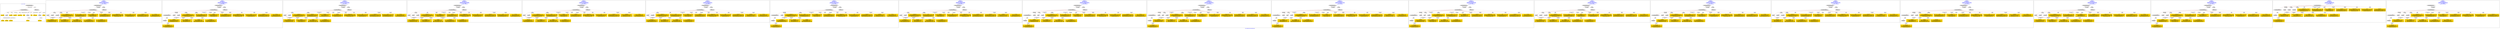 digraph n0 {
fontcolor="blue"
remincross="true"
label="s25-s-oakland-museum-paintings.json"
subgraph cluster_0 {
label="1-correct model"
n2[style="filled",color="white",fillcolor="lightgray",label="CulturalHeritageObject1"];
n3[shape="plaintext",style="filled",fillcolor="gold",label="Date_made"];
n4[style="filled",color="white",fillcolor="lightgray",label="Person1"];
n5[shape="plaintext",style="filled",fillcolor="gold",label="Inscription"];
n6[shape="plaintext",style="filled",fillcolor="gold",label="Dimensions"];
n7[shape="plaintext",style="filled",fillcolor="gold",label="Subtype_of_Art"];
n8[shape="plaintext",style="filled",fillcolor="gold",label="Credit"];
n9[style="filled",color="white",fillcolor="lightgray",label="Concept1"];
n10[shape="plaintext",style="filled",fillcolor="gold",label="Title"];
n11[shape="plaintext",style="filled",fillcolor="gold",label="Accession_id"];
n12[style="filled",color="white",fillcolor="lightgray",label="Concept2"];
n13[shape="plaintext",style="filled",fillcolor="gold",label="birthDate"];
n14[shape="plaintext",style="filled",fillcolor="gold",label="deathDate"];
n15[shape="plaintext",style="filled",fillcolor="gold",label="ArtistName"];
n16[style="filled",color="white",fillcolor="lightgray",label="EuropeanaAggregation1"];
n17[style="filled",color="white",fillcolor="lightgray",label="WebResource1"];
n18[shape="plaintext",style="filled",fillcolor="gold",label="Pic_URL"];
n19[shape="plaintext",style="filled",fillcolor="gold",label="Keywords"];
n20[shape="plaintext",style="filled",fillcolor="gold",label="Type_of_Art"];
}
subgraph cluster_1 {
label="candidate 0\nlink coherence:1.0\nnode coherence:1.0\nconfidence:0.47436352074993743\nmapping score:0.5940186094807484\ncost:17.99981\n-precision:0.72-recall:0.72"
n22[style="filled",color="white",fillcolor="lightgray",label="CulturalHeritageObject1"];
n23[style="filled",color="white",fillcolor="lightgray",label="Person1"];
n24[style="filled",color="white",fillcolor="lightgray",label="Concept1"];
n25[style="filled",color="white",fillcolor="lightgray",label="Document1"];
n26[style="filled",color="white",fillcolor="lightgray",label="EuropeanaAggregation1"];
n27[style="filled",color="white",fillcolor="lightgray",label="WebResource1"];
n28[shape="plaintext",style="filled",fillcolor="gold",label="Accession_id\n[CulturalHeritageObject,extent,0.454]\n[CulturalHeritageObject,accessionNumber,0.214]\n[CulturalHeritageObject,description,0.188]\n[Person,dateOfDeath,0.144]"];
n29[shape="plaintext",style="filled",fillcolor="gold",label="ArtistName\n[Person,nameOfThePerson,0.429]\n[CulturalHeritageObject,description,0.21]\n[Document,classLink,0.185]\n[CulturalHeritageObject,provenance,0.176]"];
n30[shape="plaintext",style="filled",fillcolor="gold",label="Credit\n[CulturalHeritageObject,provenance,0.695]\n[CulturalHeritageObject,description,0.126]\n[CulturalHeritageObject,title,0.101]\n[Person,biographicalInformation,0.078]"];
n31[shape="plaintext",style="filled",fillcolor="gold",label="Date_made\n[CulturalHeritageObject,created,0.417]\n[Person,dateOfDeath,0.321]\n[Person,dateOfBirth,0.177]\n[CulturalHeritageObject,description,0.085]"];
n32[shape="plaintext",style="filled",fillcolor="gold",label="deathDate\n[CulturalHeritageObject,created,0.579]\n[Person,dateOfDeath,0.22]\n[CulturalHeritageObject,title,0.11]\n[Concept,prefLabel,0.091]"];
n33[shape="plaintext",style="filled",fillcolor="gold",label="Inscription\n[CulturalHeritageObject,description,0.324]\n[CulturalHeritageObject,title,0.245]\n[CulturalHeritageObject,provenance,0.22]\n[Person,biographicalInformation,0.211]"];
n34[shape="plaintext",style="filled",fillcolor="gold",label="Type_of_Art\n[Concept,prefLabel,0.512]\n[Person,biographicalInformation,0.27]\n[CulturalHeritageObject,description,0.131]\n[Person,nameOfThePerson,0.087]"];
n35[shape="plaintext",style="filled",fillcolor="gold",label="Keywords\n[Concept,prefLabel,0.276]\n[CulturalHeritageObject,description,0.25]\n[Person,biographicalInformation,0.243]\n[Document,classLink,0.231]"];
n36[shape="plaintext",style="filled",fillcolor="gold",label="birthDate\n[Person,dateOfDeath,0.405]\n[Person,dateOfBirth,0.379]\n[CulturalHeritageObject,created,0.165]\n[Person,biographicalInformation,0.051]"];
n37[shape="plaintext",style="filled",fillcolor="gold",label="Subtype_of_Art\n[CulturalHeritageObject,medium,0.866]\n[CulturalHeritageObject,provenance,0.059]\n[CulturalHeritageObject,description,0.039]\n[Concept,prefLabel,0.035]"];
n38[shape="plaintext",style="filled",fillcolor="gold",label="Title\n[CulturalHeritageObject,description,0.367]\n[CulturalHeritageObject,title,0.338]\n[Person,biographicalInformation,0.172]\n[Document,classLink,0.123]"];
n39[shape="plaintext",style="filled",fillcolor="gold",label="Dimensions\n[CulturalHeritageObject,extent,0.645]\n[CulturalHeritageObject,description,0.194]\n[CulturalHeritageObject,provenance,0.105]\n[Person,biographicalInformation,0.056]"];
n40[shape="plaintext",style="filled",fillcolor="gold",label="Pic_URL\n[WebResource,classLink,0.633]\n[Document,classLink,0.335]\n[CulturalHeritageObject,description,0.025]\n[Person,nameOfThePerson,0.006]"];
}
subgraph cluster_2 {
label="candidate 1\nlink coherence:1.0\nnode coherence:1.0\nconfidence:0.47436352074993743\nmapping score:0.5940186094807484\ncost:18.9998\n-precision:0.68-recall:0.72"
n42[style="filled",color="white",fillcolor="lightgray",label="CulturalHeritageObject1"];
n43[style="filled",color="white",fillcolor="lightgray",label="CulturalHeritageObject2"];
n44[style="filled",color="white",fillcolor="lightgray",label="Person1"];
n45[style="filled",color="white",fillcolor="lightgray",label="Concept1"];
n46[style="filled",color="white",fillcolor="lightgray",label="Document2"];
n47[style="filled",color="white",fillcolor="lightgray",label="EuropeanaAggregation1"];
n48[style="filled",color="white",fillcolor="lightgray",label="WebResource1"];
n49[shape="plaintext",style="filled",fillcolor="gold",label="Accession_id\n[CulturalHeritageObject,extent,0.454]\n[CulturalHeritageObject,accessionNumber,0.214]\n[CulturalHeritageObject,description,0.188]\n[Person,dateOfDeath,0.144]"];
n50[shape="plaintext",style="filled",fillcolor="gold",label="ArtistName\n[Person,nameOfThePerson,0.429]\n[CulturalHeritageObject,description,0.21]\n[Document,classLink,0.185]\n[CulturalHeritageObject,provenance,0.176]"];
n51[shape="plaintext",style="filled",fillcolor="gold",label="Credit\n[CulturalHeritageObject,provenance,0.695]\n[CulturalHeritageObject,description,0.126]\n[CulturalHeritageObject,title,0.101]\n[Person,biographicalInformation,0.078]"];
n52[shape="plaintext",style="filled",fillcolor="gold",label="Date_made\n[CulturalHeritageObject,created,0.417]\n[Person,dateOfDeath,0.321]\n[Person,dateOfBirth,0.177]\n[CulturalHeritageObject,description,0.085]"];
n53[shape="plaintext",style="filled",fillcolor="gold",label="deathDate\n[CulturalHeritageObject,created,0.579]\n[Person,dateOfDeath,0.22]\n[CulturalHeritageObject,title,0.11]\n[Concept,prefLabel,0.091]"];
n54[shape="plaintext",style="filled",fillcolor="gold",label="Inscription\n[CulturalHeritageObject,description,0.324]\n[CulturalHeritageObject,title,0.245]\n[CulturalHeritageObject,provenance,0.22]\n[Person,biographicalInformation,0.211]"];
n55[shape="plaintext",style="filled",fillcolor="gold",label="Type_of_Art\n[Concept,prefLabel,0.512]\n[Person,biographicalInformation,0.27]\n[CulturalHeritageObject,description,0.131]\n[Person,nameOfThePerson,0.087]"];
n56[shape="plaintext",style="filled",fillcolor="gold",label="birthDate\n[Person,dateOfDeath,0.405]\n[Person,dateOfBirth,0.379]\n[CulturalHeritageObject,created,0.165]\n[Person,biographicalInformation,0.051]"];
n57[shape="plaintext",style="filled",fillcolor="gold",label="Subtype_of_Art\n[CulturalHeritageObject,medium,0.866]\n[CulturalHeritageObject,provenance,0.059]\n[CulturalHeritageObject,description,0.039]\n[Concept,prefLabel,0.035]"];
n58[shape="plaintext",style="filled",fillcolor="gold",label="Title\n[CulturalHeritageObject,description,0.367]\n[CulturalHeritageObject,title,0.338]\n[Person,biographicalInformation,0.172]\n[Document,classLink,0.123]"];
n59[shape="plaintext",style="filled",fillcolor="gold",label="Dimensions\n[CulturalHeritageObject,extent,0.645]\n[CulturalHeritageObject,description,0.194]\n[CulturalHeritageObject,provenance,0.105]\n[Person,biographicalInformation,0.056]"];
n60[shape="plaintext",style="filled",fillcolor="gold",label="Pic_URL\n[WebResource,classLink,0.633]\n[Document,classLink,0.335]\n[CulturalHeritageObject,description,0.025]\n[Person,nameOfThePerson,0.006]"];
n61[shape="plaintext",style="filled",fillcolor="gold",label="Keywords\n[Concept,prefLabel,0.276]\n[CulturalHeritageObject,description,0.25]\n[Person,biographicalInformation,0.243]\n[Document,classLink,0.231]"];
}
subgraph cluster_3 {
label="candidate 10\nlink coherence:1.0\nnode coherence:1.0\nconfidence:0.4475572861669651\nmapping score:0.5979037107736037\ncost:16.99981\n-precision:0.82-recall:0.78"
n63[style="filled",color="white",fillcolor="lightgray",label="CulturalHeritageObject1"];
n64[style="filled",color="white",fillcolor="lightgray",label="Person1"];
n65[style="filled",color="white",fillcolor="lightgray",label="Concept1"];
n66[style="filled",color="white",fillcolor="lightgray",label="EuropeanaAggregation1"];
n67[style="filled",color="white",fillcolor="lightgray",label="WebResource1"];
n68[shape="plaintext",style="filled",fillcolor="gold",label="Accession_id\n[CulturalHeritageObject,extent,0.454]\n[CulturalHeritageObject,accessionNumber,0.214]\n[CulturalHeritageObject,description,0.188]\n[Person,dateOfDeath,0.144]"];
n69[shape="plaintext",style="filled",fillcolor="gold",label="ArtistName\n[Person,nameOfThePerson,0.429]\n[CulturalHeritageObject,description,0.21]\n[Document,classLink,0.185]\n[CulturalHeritageObject,provenance,0.176]"];
n70[shape="plaintext",style="filled",fillcolor="gold",label="Inscription\n[CulturalHeritageObject,description,0.324]\n[CulturalHeritageObject,title,0.245]\n[CulturalHeritageObject,provenance,0.22]\n[Person,biographicalInformation,0.211]"];
n71[shape="plaintext",style="filled",fillcolor="gold",label="deathDate\n[CulturalHeritageObject,created,0.579]\n[Person,dateOfDeath,0.22]\n[CulturalHeritageObject,title,0.11]\n[Concept,prefLabel,0.091]"];
n72[shape="plaintext",style="filled",fillcolor="gold",label="Date_made\n[CulturalHeritageObject,created,0.417]\n[Person,dateOfDeath,0.321]\n[Person,dateOfBirth,0.177]\n[CulturalHeritageObject,description,0.085]"];
n73[shape="plaintext",style="filled",fillcolor="gold",label="Keywords\n[Concept,prefLabel,0.276]\n[CulturalHeritageObject,description,0.25]\n[Person,biographicalInformation,0.243]\n[Document,classLink,0.231]"];
n74[shape="plaintext",style="filled",fillcolor="gold",label="Type_of_Art\n[Concept,prefLabel,0.512]\n[Person,biographicalInformation,0.27]\n[CulturalHeritageObject,description,0.131]\n[Person,nameOfThePerson,0.087]"];
n75[shape="plaintext",style="filled",fillcolor="gold",label="birthDate\n[Person,dateOfDeath,0.405]\n[Person,dateOfBirth,0.379]\n[CulturalHeritageObject,created,0.165]\n[Person,biographicalInformation,0.051]"];
n76[shape="plaintext",style="filled",fillcolor="gold",label="Subtype_of_Art\n[CulturalHeritageObject,medium,0.866]\n[CulturalHeritageObject,provenance,0.059]\n[CulturalHeritageObject,description,0.039]\n[Concept,prefLabel,0.035]"];
n77[shape="plaintext",style="filled",fillcolor="gold",label="Title\n[CulturalHeritageObject,description,0.367]\n[CulturalHeritageObject,title,0.338]\n[Person,biographicalInformation,0.172]\n[Document,classLink,0.123]"];
n78[shape="plaintext",style="filled",fillcolor="gold",label="Dimensions\n[CulturalHeritageObject,extent,0.645]\n[CulturalHeritageObject,description,0.194]\n[CulturalHeritageObject,provenance,0.105]\n[Person,biographicalInformation,0.056]"];
n79[shape="plaintext",style="filled",fillcolor="gold",label="Pic_URL\n[WebResource,classLink,0.633]\n[Document,classLink,0.335]\n[CulturalHeritageObject,description,0.025]\n[Person,nameOfThePerson,0.006]"];
n80[shape="plaintext",style="filled",fillcolor="gold",label="Credit\n[CulturalHeritageObject,provenance,0.695]\n[CulturalHeritageObject,description,0.126]\n[CulturalHeritageObject,title,0.101]\n[Person,biographicalInformation,0.078]"];
}
subgraph cluster_4 {
label="candidate 11\nlink coherence:1.0\nnode coherence:1.0\nconfidence:0.44521013142408805\nmapping score:0.5843008130387985\ncost:17.99983\n-precision:0.78-recall:0.78"
n82[style="filled",color="white",fillcolor="lightgray",label="CulturalHeritageObject1"];
n83[style="filled",color="white",fillcolor="lightgray",label="Person1"];
n84[style="filled",color="white",fillcolor="lightgray",label="Person2"];
n85[style="filled",color="white",fillcolor="lightgray",label="Concept2"];
n86[style="filled",color="white",fillcolor="lightgray",label="EuropeanaAggregation1"];
n87[style="filled",color="white",fillcolor="lightgray",label="WebResource1"];
n88[shape="plaintext",style="filled",fillcolor="gold",label="Keywords\n[Concept,prefLabel,0.276]\n[CulturalHeritageObject,description,0.25]\n[Person,biographicalInformation,0.243]\n[Document,classLink,0.231]"];
n89[shape="plaintext",style="filled",fillcolor="gold",label="Accession_id\n[CulturalHeritageObject,extent,0.454]\n[CulturalHeritageObject,accessionNumber,0.214]\n[CulturalHeritageObject,description,0.188]\n[Person,dateOfDeath,0.144]"];
n90[shape="plaintext",style="filled",fillcolor="gold",label="ArtistName\n[Person,nameOfThePerson,0.429]\n[CulturalHeritageObject,description,0.21]\n[Document,classLink,0.185]\n[CulturalHeritageObject,provenance,0.176]"];
n91[shape="plaintext",style="filled",fillcolor="gold",label="Type_of_Art\n[Concept,prefLabel,0.512]\n[Person,biographicalInformation,0.27]\n[CulturalHeritageObject,description,0.131]\n[Person,nameOfThePerson,0.087]"];
n92[shape="plaintext",style="filled",fillcolor="gold",label="Date_made\n[CulturalHeritageObject,created,0.417]\n[Person,dateOfDeath,0.321]\n[Person,dateOfBirth,0.177]\n[CulturalHeritageObject,description,0.085]"];
n93[shape="plaintext",style="filled",fillcolor="gold",label="deathDate\n[CulturalHeritageObject,created,0.579]\n[Person,dateOfDeath,0.22]\n[CulturalHeritageObject,title,0.11]\n[Concept,prefLabel,0.091]"];
n94[shape="plaintext",style="filled",fillcolor="gold",label="Inscription\n[CulturalHeritageObject,description,0.324]\n[CulturalHeritageObject,title,0.245]\n[CulturalHeritageObject,provenance,0.22]\n[Person,biographicalInformation,0.211]"];
n95[shape="plaintext",style="filled",fillcolor="gold",label="birthDate\n[Person,dateOfDeath,0.405]\n[Person,dateOfBirth,0.379]\n[CulturalHeritageObject,created,0.165]\n[Person,biographicalInformation,0.051]"];
n96[shape="plaintext",style="filled",fillcolor="gold",label="Subtype_of_Art\n[CulturalHeritageObject,medium,0.866]\n[CulturalHeritageObject,provenance,0.059]\n[CulturalHeritageObject,description,0.039]\n[Concept,prefLabel,0.035]"];
n97[shape="plaintext",style="filled",fillcolor="gold",label="Title\n[CulturalHeritageObject,description,0.367]\n[CulturalHeritageObject,title,0.338]\n[Person,biographicalInformation,0.172]\n[Document,classLink,0.123]"];
n98[shape="plaintext",style="filled",fillcolor="gold",label="Dimensions\n[CulturalHeritageObject,extent,0.645]\n[CulturalHeritageObject,description,0.194]\n[CulturalHeritageObject,provenance,0.105]\n[Person,biographicalInformation,0.056]"];
n99[shape="plaintext",style="filled",fillcolor="gold",label="Pic_URL\n[WebResource,classLink,0.633]\n[Document,classLink,0.335]\n[CulturalHeritageObject,description,0.025]\n[Person,nameOfThePerson,0.006]"];
n100[shape="plaintext",style="filled",fillcolor="gold",label="Credit\n[CulturalHeritageObject,provenance,0.695]\n[CulturalHeritageObject,description,0.126]\n[CulturalHeritageObject,title,0.101]\n[Person,biographicalInformation,0.078]"];
}
subgraph cluster_5 {
label="candidate 12\nlink coherence:1.0\nnode coherence:1.0\nconfidence:0.4257018388452974\nmapping score:0.5906185616663812\ncost:16.99981\n-precision:0.76-recall:0.72"
n102[style="filled",color="white",fillcolor="lightgray",label="CulturalHeritageObject1"];
n103[style="filled",color="white",fillcolor="lightgray",label="Person1"];
n104[style="filled",color="white",fillcolor="lightgray",label="Concept1"];
n105[style="filled",color="white",fillcolor="lightgray",label="EuropeanaAggregation1"];
n106[style="filled",color="white",fillcolor="lightgray",label="WebResource1"];
n107[shape="plaintext",style="filled",fillcolor="gold",label="Type_of_Art\n[Concept,prefLabel,0.512]\n[Person,biographicalInformation,0.27]\n[CulturalHeritageObject,description,0.131]\n[Person,nameOfThePerson,0.087]"];
n108[shape="plaintext",style="filled",fillcolor="gold",label="Accession_id\n[CulturalHeritageObject,extent,0.454]\n[CulturalHeritageObject,accessionNumber,0.214]\n[CulturalHeritageObject,description,0.188]\n[Person,dateOfDeath,0.144]"];
n109[shape="plaintext",style="filled",fillcolor="gold",label="Credit\n[CulturalHeritageObject,provenance,0.695]\n[CulturalHeritageObject,description,0.126]\n[CulturalHeritageObject,title,0.101]\n[Person,biographicalInformation,0.078]"];
n110[shape="plaintext",style="filled",fillcolor="gold",label="Date_made\n[CulturalHeritageObject,created,0.417]\n[Person,dateOfDeath,0.321]\n[Person,dateOfBirth,0.177]\n[CulturalHeritageObject,description,0.085]"];
n111[shape="plaintext",style="filled",fillcolor="gold",label="deathDate\n[CulturalHeritageObject,created,0.579]\n[Person,dateOfDeath,0.22]\n[CulturalHeritageObject,title,0.11]\n[Concept,prefLabel,0.091]"];
n112[shape="plaintext",style="filled",fillcolor="gold",label="Inscription\n[CulturalHeritageObject,description,0.324]\n[CulturalHeritageObject,title,0.245]\n[CulturalHeritageObject,provenance,0.22]\n[Person,biographicalInformation,0.211]"];
n113[shape="plaintext",style="filled",fillcolor="gold",label="Keywords\n[Concept,prefLabel,0.276]\n[CulturalHeritageObject,description,0.25]\n[Person,biographicalInformation,0.243]\n[Document,classLink,0.231]"];
n114[shape="plaintext",style="filled",fillcolor="gold",label="birthDate\n[Person,dateOfDeath,0.405]\n[Person,dateOfBirth,0.379]\n[CulturalHeritageObject,created,0.165]\n[Person,biographicalInformation,0.051]"];
n115[shape="plaintext",style="filled",fillcolor="gold",label="Subtype_of_Art\n[CulturalHeritageObject,medium,0.866]\n[CulturalHeritageObject,provenance,0.059]\n[CulturalHeritageObject,description,0.039]\n[Concept,prefLabel,0.035]"];
n116[shape="plaintext",style="filled",fillcolor="gold",label="Title\n[CulturalHeritageObject,description,0.367]\n[CulturalHeritageObject,title,0.338]\n[Person,biographicalInformation,0.172]\n[Document,classLink,0.123]"];
n117[shape="plaintext",style="filled",fillcolor="gold",label="Dimensions\n[CulturalHeritageObject,extent,0.645]\n[CulturalHeritageObject,description,0.194]\n[CulturalHeritageObject,provenance,0.105]\n[Person,biographicalInformation,0.056]"];
n118[shape="plaintext",style="filled",fillcolor="gold",label="Pic_URL\n[WebResource,classLink,0.633]\n[Document,classLink,0.335]\n[CulturalHeritageObject,description,0.025]\n[Person,nameOfThePerson,0.006]"];
n119[shape="plaintext",style="filled",fillcolor="gold",label="ArtistName\n[Person,nameOfThePerson,0.429]\n[CulturalHeritageObject,description,0.21]\n[Document,classLink,0.185]\n[CulturalHeritageObject,provenance,0.176]"];
}
subgraph cluster_6 {
label="candidate 13\nlink coherence:1.0\nnode coherence:1.0\nconfidence:0.422221709712567\nmapping score:0.5894585186221377\ncost:16.99983\n-precision:0.65-recall:0.61"
n121[style="filled",color="white",fillcolor="lightgray",label="CulturalHeritageObject1"];
n122[style="filled",color="white",fillcolor="lightgray",label="Person1"];
n123[style="filled",color="white",fillcolor="lightgray",label="Document1"];
n124[style="filled",color="white",fillcolor="lightgray",label="EuropeanaAggregation1"];
n125[style="filled",color="white",fillcolor="lightgray",label="WebResource1"];
n126[shape="plaintext",style="filled",fillcolor="gold",label="Type_of_Art\n[Concept,prefLabel,0.512]\n[Person,biographicalInformation,0.27]\n[CulturalHeritageObject,description,0.131]\n[Person,nameOfThePerson,0.087]"];
n127[shape="plaintext",style="filled",fillcolor="gold",label="Accession_id\n[CulturalHeritageObject,extent,0.454]\n[CulturalHeritageObject,accessionNumber,0.214]\n[CulturalHeritageObject,description,0.188]\n[Person,dateOfDeath,0.144]"];
n128[shape="plaintext",style="filled",fillcolor="gold",label="Credit\n[CulturalHeritageObject,provenance,0.695]\n[CulturalHeritageObject,description,0.126]\n[CulturalHeritageObject,title,0.101]\n[Person,biographicalInformation,0.078]"];
n129[shape="plaintext",style="filled",fillcolor="gold",label="Date_made\n[CulturalHeritageObject,created,0.417]\n[Person,dateOfDeath,0.321]\n[Person,dateOfBirth,0.177]\n[CulturalHeritageObject,description,0.085]"];
n130[shape="plaintext",style="filled",fillcolor="gold",label="deathDate\n[CulturalHeritageObject,created,0.579]\n[Person,dateOfDeath,0.22]\n[CulturalHeritageObject,title,0.11]\n[Concept,prefLabel,0.091]"];
n131[shape="plaintext",style="filled",fillcolor="gold",label="Inscription\n[CulturalHeritageObject,description,0.324]\n[CulturalHeritageObject,title,0.245]\n[CulturalHeritageObject,provenance,0.22]\n[Person,biographicalInformation,0.211]"];
n132[shape="plaintext",style="filled",fillcolor="gold",label="Keywords\n[Concept,prefLabel,0.276]\n[CulturalHeritageObject,description,0.25]\n[Person,biographicalInformation,0.243]\n[Document,classLink,0.231]"];
n133[shape="plaintext",style="filled",fillcolor="gold",label="birthDate\n[Person,dateOfDeath,0.405]\n[Person,dateOfBirth,0.379]\n[CulturalHeritageObject,created,0.165]\n[Person,biographicalInformation,0.051]"];
n134[shape="plaintext",style="filled",fillcolor="gold",label="Subtype_of_Art\n[CulturalHeritageObject,medium,0.866]\n[CulturalHeritageObject,provenance,0.059]\n[CulturalHeritageObject,description,0.039]\n[Concept,prefLabel,0.035]"];
n135[shape="plaintext",style="filled",fillcolor="gold",label="Title\n[CulturalHeritageObject,description,0.367]\n[CulturalHeritageObject,title,0.338]\n[Person,biographicalInformation,0.172]\n[Document,classLink,0.123]"];
n136[shape="plaintext",style="filled",fillcolor="gold",label="Dimensions\n[CulturalHeritageObject,extent,0.645]\n[CulturalHeritageObject,description,0.194]\n[CulturalHeritageObject,provenance,0.105]\n[Person,biographicalInformation,0.056]"];
n137[shape="plaintext",style="filled",fillcolor="gold",label="Pic_URL\n[WebResource,classLink,0.633]\n[Document,classLink,0.335]\n[CulturalHeritageObject,description,0.025]\n[Person,nameOfThePerson,0.006]"];
n138[shape="plaintext",style="filled",fillcolor="gold",label="ArtistName\n[Person,nameOfThePerson,0.429]\n[CulturalHeritageObject,description,0.21]\n[Document,classLink,0.185]\n[CulturalHeritageObject,provenance,0.176]"];
}
subgraph cluster_7 {
label="candidate 14\nlink coherence:1.0\nnode coherence:1.0\nconfidence:0.422221709712567\nmapping score:0.5894585186221377\ncost:17.99982\n-precision:0.61-recall:0.61"
n140[style="filled",color="white",fillcolor="lightgray",label="CulturalHeritageObject1"];
n141[style="filled",color="white",fillcolor="lightgray",label="CulturalHeritageObject2"];
n142[style="filled",color="white",fillcolor="lightgray",label="Person1"];
n143[style="filled",color="white",fillcolor="lightgray",label="Document2"];
n144[style="filled",color="white",fillcolor="lightgray",label="EuropeanaAggregation1"];
n145[style="filled",color="white",fillcolor="lightgray",label="WebResource1"];
n146[shape="plaintext",style="filled",fillcolor="gold",label="Type_of_Art\n[Concept,prefLabel,0.512]\n[Person,biographicalInformation,0.27]\n[CulturalHeritageObject,description,0.131]\n[Person,nameOfThePerson,0.087]"];
n147[shape="plaintext",style="filled",fillcolor="gold",label="Accession_id\n[CulturalHeritageObject,extent,0.454]\n[CulturalHeritageObject,accessionNumber,0.214]\n[CulturalHeritageObject,description,0.188]\n[Person,dateOfDeath,0.144]"];
n148[shape="plaintext",style="filled",fillcolor="gold",label="Credit\n[CulturalHeritageObject,provenance,0.695]\n[CulturalHeritageObject,description,0.126]\n[CulturalHeritageObject,title,0.101]\n[Person,biographicalInformation,0.078]"];
n149[shape="plaintext",style="filled",fillcolor="gold",label="Date_made\n[CulturalHeritageObject,created,0.417]\n[Person,dateOfDeath,0.321]\n[Person,dateOfBirth,0.177]\n[CulturalHeritageObject,description,0.085]"];
n150[shape="plaintext",style="filled",fillcolor="gold",label="deathDate\n[CulturalHeritageObject,created,0.579]\n[Person,dateOfDeath,0.22]\n[CulturalHeritageObject,title,0.11]\n[Concept,prefLabel,0.091]"];
n151[shape="plaintext",style="filled",fillcolor="gold",label="Inscription\n[CulturalHeritageObject,description,0.324]\n[CulturalHeritageObject,title,0.245]\n[CulturalHeritageObject,provenance,0.22]\n[Person,biographicalInformation,0.211]"];
n152[shape="plaintext",style="filled",fillcolor="gold",label="birthDate\n[Person,dateOfDeath,0.405]\n[Person,dateOfBirth,0.379]\n[CulturalHeritageObject,created,0.165]\n[Person,biographicalInformation,0.051]"];
n153[shape="plaintext",style="filled",fillcolor="gold",label="Subtype_of_Art\n[CulturalHeritageObject,medium,0.866]\n[CulturalHeritageObject,provenance,0.059]\n[CulturalHeritageObject,description,0.039]\n[Concept,prefLabel,0.035]"];
n154[shape="plaintext",style="filled",fillcolor="gold",label="Title\n[CulturalHeritageObject,description,0.367]\n[CulturalHeritageObject,title,0.338]\n[Person,biographicalInformation,0.172]\n[Document,classLink,0.123]"];
n155[shape="plaintext",style="filled",fillcolor="gold",label="Dimensions\n[CulturalHeritageObject,extent,0.645]\n[CulturalHeritageObject,description,0.194]\n[CulturalHeritageObject,provenance,0.105]\n[Person,biographicalInformation,0.056]"];
n156[shape="plaintext",style="filled",fillcolor="gold",label="Pic_URL\n[WebResource,classLink,0.633]\n[Document,classLink,0.335]\n[CulturalHeritageObject,description,0.025]\n[Person,nameOfThePerson,0.006]"];
n157[shape="plaintext",style="filled",fillcolor="gold",label="ArtistName\n[Person,nameOfThePerson,0.429]\n[CulturalHeritageObject,description,0.21]\n[Document,classLink,0.185]\n[CulturalHeritageObject,provenance,0.176]"];
n158[shape="plaintext",style="filled",fillcolor="gold",label="Keywords\n[Concept,prefLabel,0.276]\n[CulturalHeritageObject,description,0.25]\n[Person,biographicalInformation,0.243]\n[Document,classLink,0.231]"];
}
subgraph cluster_8 {
label="candidate 15\nlink coherence:1.0\nnode coherence:1.0\nconfidence:0.42182444775423694\nmapping score:0.589326097969361\ncost:16.99981\n-precision:0.65-recall:0.61"
n160[style="filled",color="white",fillcolor="lightgray",label="CulturalHeritageObject1"];
n161[style="filled",color="white",fillcolor="lightgray",label="Person1"];
n162[style="filled",color="white",fillcolor="lightgray",label="Concept1"];
n163[style="filled",color="white",fillcolor="lightgray",label="EuropeanaAggregation1"];
n164[style="filled",color="white",fillcolor="lightgray",label="WebResource1"];
n165[shape="plaintext",style="filled",fillcolor="gold",label="Type_of_Art\n[Concept,prefLabel,0.512]\n[Person,biographicalInformation,0.27]\n[CulturalHeritageObject,description,0.131]\n[Person,nameOfThePerson,0.087]"];
n166[shape="plaintext",style="filled",fillcolor="gold",label="Accession_id\n[CulturalHeritageObject,extent,0.454]\n[CulturalHeritageObject,accessionNumber,0.214]\n[CulturalHeritageObject,description,0.188]\n[Person,dateOfDeath,0.144]"];
n167[shape="plaintext",style="filled",fillcolor="gold",label="Credit\n[CulturalHeritageObject,provenance,0.695]\n[CulturalHeritageObject,description,0.126]\n[CulturalHeritageObject,title,0.101]\n[Person,biographicalInformation,0.078]"];
n168[shape="plaintext",style="filled",fillcolor="gold",label="Date_made\n[CulturalHeritageObject,created,0.417]\n[Person,dateOfDeath,0.321]\n[Person,dateOfBirth,0.177]\n[CulturalHeritageObject,description,0.085]"];
n169[shape="plaintext",style="filled",fillcolor="gold",label="deathDate\n[CulturalHeritageObject,created,0.579]\n[Person,dateOfDeath,0.22]\n[CulturalHeritageObject,title,0.11]\n[Concept,prefLabel,0.091]"];
n170[shape="plaintext",style="filled",fillcolor="gold",label="Title\n[CulturalHeritageObject,description,0.367]\n[CulturalHeritageObject,title,0.338]\n[Person,biographicalInformation,0.172]\n[Document,classLink,0.123]"];
n171[shape="plaintext",style="filled",fillcolor="gold",label="Keywords\n[Concept,prefLabel,0.276]\n[CulturalHeritageObject,description,0.25]\n[Person,biographicalInformation,0.243]\n[Document,classLink,0.231]"];
n172[shape="plaintext",style="filled",fillcolor="gold",label="birthDate\n[Person,dateOfDeath,0.405]\n[Person,dateOfBirth,0.379]\n[CulturalHeritageObject,created,0.165]\n[Person,biographicalInformation,0.051]"];
n173[shape="plaintext",style="filled",fillcolor="gold",label="Subtype_of_Art\n[CulturalHeritageObject,medium,0.866]\n[CulturalHeritageObject,provenance,0.059]\n[CulturalHeritageObject,description,0.039]\n[Concept,prefLabel,0.035]"];
n174[shape="plaintext",style="filled",fillcolor="gold",label="Inscription\n[CulturalHeritageObject,description,0.324]\n[CulturalHeritageObject,title,0.245]\n[CulturalHeritageObject,provenance,0.22]\n[Person,biographicalInformation,0.211]"];
n175[shape="plaintext",style="filled",fillcolor="gold",label="Dimensions\n[CulturalHeritageObject,extent,0.645]\n[CulturalHeritageObject,description,0.194]\n[CulturalHeritageObject,provenance,0.105]\n[Person,biographicalInformation,0.056]"];
n176[shape="plaintext",style="filled",fillcolor="gold",label="Pic_URL\n[WebResource,classLink,0.633]\n[Document,classLink,0.335]\n[CulturalHeritageObject,description,0.025]\n[Person,nameOfThePerson,0.006]"];
n177[shape="plaintext",style="filled",fillcolor="gold",label="ArtistName\n[Person,nameOfThePerson,0.429]\n[CulturalHeritageObject,description,0.21]\n[Document,classLink,0.185]\n[CulturalHeritageObject,provenance,0.176]"];
}
subgraph cluster_9 {
label="candidate 16\nlink coherence:0.95\nnode coherence:1.0\nconfidence:0.47436352074993743\nmapping score:0.5940186094807484\ncost:19.9998\n-precision:0.65-recall:0.72"
n179[style="filled",color="white",fillcolor="lightgray",label="CulturalHeritageObject1"];
n180[style="filled",color="white",fillcolor="lightgray",label="CulturalHeritageObject2"];
n181[style="filled",color="white",fillcolor="lightgray",label="Person1"];
n182[style="filled",color="white",fillcolor="lightgray",label="Place1"];
n183[style="filled",color="white",fillcolor="lightgray",label="Concept1"];
n184[style="filled",color="white",fillcolor="lightgray",label="Document2"];
n185[style="filled",color="white",fillcolor="lightgray",label="EuropeanaAggregation1"];
n186[style="filled",color="white",fillcolor="lightgray",label="WebResource1"];
n187[shape="plaintext",style="filled",fillcolor="gold",label="Accession_id\n[CulturalHeritageObject,extent,0.454]\n[CulturalHeritageObject,accessionNumber,0.214]\n[CulturalHeritageObject,description,0.188]\n[Person,dateOfDeath,0.144]"];
n188[shape="plaintext",style="filled",fillcolor="gold",label="ArtistName\n[Person,nameOfThePerson,0.429]\n[CulturalHeritageObject,description,0.21]\n[Document,classLink,0.185]\n[CulturalHeritageObject,provenance,0.176]"];
n189[shape="plaintext",style="filled",fillcolor="gold",label="Credit\n[CulturalHeritageObject,provenance,0.695]\n[CulturalHeritageObject,description,0.126]\n[CulturalHeritageObject,title,0.101]\n[Person,biographicalInformation,0.078]"];
n190[shape="plaintext",style="filled",fillcolor="gold",label="Date_made\n[CulturalHeritageObject,created,0.417]\n[Person,dateOfDeath,0.321]\n[Person,dateOfBirth,0.177]\n[CulturalHeritageObject,description,0.085]"];
n191[shape="plaintext",style="filled",fillcolor="gold",label="deathDate\n[CulturalHeritageObject,created,0.579]\n[Person,dateOfDeath,0.22]\n[CulturalHeritageObject,title,0.11]\n[Concept,prefLabel,0.091]"];
n192[shape="plaintext",style="filled",fillcolor="gold",label="Inscription\n[CulturalHeritageObject,description,0.324]\n[CulturalHeritageObject,title,0.245]\n[CulturalHeritageObject,provenance,0.22]\n[Person,biographicalInformation,0.211]"];
n193[shape="plaintext",style="filled",fillcolor="gold",label="Type_of_Art\n[Concept,prefLabel,0.512]\n[Person,biographicalInformation,0.27]\n[CulturalHeritageObject,description,0.131]\n[Person,nameOfThePerson,0.087]"];
n194[shape="plaintext",style="filled",fillcolor="gold",label="birthDate\n[Person,dateOfDeath,0.405]\n[Person,dateOfBirth,0.379]\n[CulturalHeritageObject,created,0.165]\n[Person,biographicalInformation,0.051]"];
n195[shape="plaintext",style="filled",fillcolor="gold",label="Subtype_of_Art\n[CulturalHeritageObject,medium,0.866]\n[CulturalHeritageObject,provenance,0.059]\n[CulturalHeritageObject,description,0.039]\n[Concept,prefLabel,0.035]"];
n196[shape="plaintext",style="filled",fillcolor="gold",label="Title\n[CulturalHeritageObject,description,0.367]\n[CulturalHeritageObject,title,0.338]\n[Person,biographicalInformation,0.172]\n[Document,classLink,0.123]"];
n197[shape="plaintext",style="filled",fillcolor="gold",label="Dimensions\n[CulturalHeritageObject,extent,0.645]\n[CulturalHeritageObject,description,0.194]\n[CulturalHeritageObject,provenance,0.105]\n[Person,biographicalInformation,0.056]"];
n198[shape="plaintext",style="filled",fillcolor="gold",label="Pic_URL\n[WebResource,classLink,0.633]\n[Document,classLink,0.335]\n[CulturalHeritageObject,description,0.025]\n[Person,nameOfThePerson,0.006]"];
n199[shape="plaintext",style="filled",fillcolor="gold",label="Keywords\n[Concept,prefLabel,0.276]\n[CulturalHeritageObject,description,0.25]\n[Person,biographicalInformation,0.243]\n[Document,classLink,0.231]"];
}
subgraph cluster_10 {
label="candidate 17\nlink coherence:0.95\nnode coherence:1.0\nconfidence:0.470486129658877\nmapping score:0.5927261457837282\ncost:19.9998\n-precision:0.55-recall:0.61"
n201[style="filled",color="white",fillcolor="lightgray",label="CulturalHeritageObject1"];
n202[style="filled",color="white",fillcolor="lightgray",label="CulturalHeritageObject2"];
n203[style="filled",color="white",fillcolor="lightgray",label="Person1"];
n204[style="filled",color="white",fillcolor="lightgray",label="Place1"];
n205[style="filled",color="white",fillcolor="lightgray",label="Concept1"];
n206[style="filled",color="white",fillcolor="lightgray",label="Document2"];
n207[style="filled",color="white",fillcolor="lightgray",label="EuropeanaAggregation1"];
n208[style="filled",color="white",fillcolor="lightgray",label="WebResource1"];
n209[shape="plaintext",style="filled",fillcolor="gold",label="Accession_id\n[CulturalHeritageObject,extent,0.454]\n[CulturalHeritageObject,accessionNumber,0.214]\n[CulturalHeritageObject,description,0.188]\n[Person,dateOfDeath,0.144]"];
n210[shape="plaintext",style="filled",fillcolor="gold",label="ArtistName\n[Person,nameOfThePerson,0.429]\n[CulturalHeritageObject,description,0.21]\n[Document,classLink,0.185]\n[CulturalHeritageObject,provenance,0.176]"];
n211[shape="plaintext",style="filled",fillcolor="gold",label="Credit\n[CulturalHeritageObject,provenance,0.695]\n[CulturalHeritageObject,description,0.126]\n[CulturalHeritageObject,title,0.101]\n[Person,biographicalInformation,0.078]"];
n212[shape="plaintext",style="filled",fillcolor="gold",label="Date_made\n[CulturalHeritageObject,created,0.417]\n[Person,dateOfDeath,0.321]\n[Person,dateOfBirth,0.177]\n[CulturalHeritageObject,description,0.085]"];
n213[shape="plaintext",style="filled",fillcolor="gold",label="deathDate\n[CulturalHeritageObject,created,0.579]\n[Person,dateOfDeath,0.22]\n[CulturalHeritageObject,title,0.11]\n[Concept,prefLabel,0.091]"];
n214[shape="plaintext",style="filled",fillcolor="gold",label="Title\n[CulturalHeritageObject,description,0.367]\n[CulturalHeritageObject,title,0.338]\n[Person,biographicalInformation,0.172]\n[Document,classLink,0.123]"];
n215[shape="plaintext",style="filled",fillcolor="gold",label="Type_of_Art\n[Concept,prefLabel,0.512]\n[Person,biographicalInformation,0.27]\n[CulturalHeritageObject,description,0.131]\n[Person,nameOfThePerson,0.087]"];
n216[shape="plaintext",style="filled",fillcolor="gold",label="birthDate\n[Person,dateOfDeath,0.405]\n[Person,dateOfBirth,0.379]\n[CulturalHeritageObject,created,0.165]\n[Person,biographicalInformation,0.051]"];
n217[shape="plaintext",style="filled",fillcolor="gold",label="Subtype_of_Art\n[CulturalHeritageObject,medium,0.866]\n[CulturalHeritageObject,provenance,0.059]\n[CulturalHeritageObject,description,0.039]\n[Concept,prefLabel,0.035]"];
n218[shape="plaintext",style="filled",fillcolor="gold",label="Inscription\n[CulturalHeritageObject,description,0.324]\n[CulturalHeritageObject,title,0.245]\n[CulturalHeritageObject,provenance,0.22]\n[Person,biographicalInformation,0.211]"];
n219[shape="plaintext",style="filled",fillcolor="gold",label="Dimensions\n[CulturalHeritageObject,extent,0.645]\n[CulturalHeritageObject,description,0.194]\n[CulturalHeritageObject,provenance,0.105]\n[Person,biographicalInformation,0.056]"];
n220[shape="plaintext",style="filled",fillcolor="gold",label="Pic_URL\n[WebResource,classLink,0.633]\n[Document,classLink,0.335]\n[CulturalHeritageObject,description,0.025]\n[Person,nameOfThePerson,0.006]"];
n221[shape="plaintext",style="filled",fillcolor="gold",label="Keywords\n[Concept,prefLabel,0.276]\n[CulturalHeritageObject,description,0.25]\n[Person,biographicalInformation,0.243]\n[Document,classLink,0.231]"];
}
subgraph cluster_11 {
label="candidate 18\nlink coherence:0.95\nnode coherence:1.0\nconfidence:0.45485522817114676\nmapping score:0.5875158452878181\ncost:19.9998\n-precision:0.6-recall:0.67"
n223[style="filled",color="white",fillcolor="lightgray",label="CulturalHeritageObject1"];
n224[style="filled",color="white",fillcolor="lightgray",label="CulturalHeritageObject2"];
n225[style="filled",color="white",fillcolor="lightgray",label="Person1"];
n226[style="filled",color="white",fillcolor="lightgray",label="Place1"];
n227[style="filled",color="white",fillcolor="lightgray",label="Concept1"];
n228[style="filled",color="white",fillcolor="lightgray",label="Document2"];
n229[style="filled",color="white",fillcolor="lightgray",label="EuropeanaAggregation1"];
n230[style="filled",color="white",fillcolor="lightgray",label="WebResource1"];
n231[shape="plaintext",style="filled",fillcolor="gold",label="Accession_id\n[CulturalHeritageObject,extent,0.454]\n[CulturalHeritageObject,accessionNumber,0.214]\n[CulturalHeritageObject,description,0.188]\n[Person,dateOfDeath,0.144]"];
n232[shape="plaintext",style="filled",fillcolor="gold",label="Credit\n[CulturalHeritageObject,provenance,0.695]\n[CulturalHeritageObject,description,0.126]\n[CulturalHeritageObject,title,0.101]\n[Person,biographicalInformation,0.078]"];
n233[shape="plaintext",style="filled",fillcolor="gold",label="Date_made\n[CulturalHeritageObject,created,0.417]\n[Person,dateOfDeath,0.321]\n[Person,dateOfBirth,0.177]\n[CulturalHeritageObject,description,0.085]"];
n234[shape="plaintext",style="filled",fillcolor="gold",label="deathDate\n[CulturalHeritageObject,created,0.579]\n[Person,dateOfDeath,0.22]\n[CulturalHeritageObject,title,0.11]\n[Concept,prefLabel,0.091]"];
n235[shape="plaintext",style="filled",fillcolor="gold",label="Inscription\n[CulturalHeritageObject,description,0.324]\n[CulturalHeritageObject,title,0.245]\n[CulturalHeritageObject,provenance,0.22]\n[Person,biographicalInformation,0.211]"];
n236[shape="plaintext",style="filled",fillcolor="gold",label="Type_of_Art\n[Concept,prefLabel,0.512]\n[Person,biographicalInformation,0.27]\n[CulturalHeritageObject,description,0.131]\n[Person,nameOfThePerson,0.087]"];
n237[shape="plaintext",style="filled",fillcolor="gold",label="birthDate\n[Person,dateOfDeath,0.405]\n[Person,dateOfBirth,0.379]\n[CulturalHeritageObject,created,0.165]\n[Person,biographicalInformation,0.051]"];
n238[shape="plaintext",style="filled",fillcolor="gold",label="Subtype_of_Art\n[CulturalHeritageObject,medium,0.866]\n[CulturalHeritageObject,provenance,0.059]\n[CulturalHeritageObject,description,0.039]\n[Concept,prefLabel,0.035]"];
n239[shape="plaintext",style="filled",fillcolor="gold",label="Title\n[CulturalHeritageObject,description,0.367]\n[CulturalHeritageObject,title,0.338]\n[Person,biographicalInformation,0.172]\n[Document,classLink,0.123]"];
n240[shape="plaintext",style="filled",fillcolor="gold",label="Dimensions\n[CulturalHeritageObject,extent,0.645]\n[CulturalHeritageObject,description,0.194]\n[CulturalHeritageObject,provenance,0.105]\n[Person,biographicalInformation,0.056]"];
n241[shape="plaintext",style="filled",fillcolor="gold",label="Pic_URL\n[WebResource,classLink,0.633]\n[Document,classLink,0.335]\n[CulturalHeritageObject,description,0.025]\n[Person,nameOfThePerson,0.006]"];
n242[shape="plaintext",style="filled",fillcolor="gold",label="ArtistName\n[Person,nameOfThePerson,0.429]\n[CulturalHeritageObject,description,0.21]\n[Document,classLink,0.185]\n[CulturalHeritageObject,provenance,0.176]"];
n243[shape="plaintext",style="filled",fillcolor="gold",label="Keywords\n[Concept,prefLabel,0.276]\n[CulturalHeritageObject,description,0.25]\n[Person,biographicalInformation,0.243]\n[Document,classLink,0.231]"];
}
subgraph cluster_12 {
label="candidate 19\nlink coherence:0.95\nnode coherence:1.0\nconfidence:0.45410736242551825\nmapping score:0.587266556705942\ncost:19.9998\n-precision:0.75-recall:0.83"
n245[style="filled",color="white",fillcolor="lightgray",label="CulturalHeritageObject1"];
n246[style="filled",color="white",fillcolor="lightgray",label="CulturalHeritageObject2"];
n247[style="filled",color="white",fillcolor="lightgray",label="Person1"];
n248[style="filled",color="white",fillcolor="lightgray",label="Place1"];
n249[style="filled",color="white",fillcolor="lightgray",label="Concept1"];
n250[style="filled",color="white",fillcolor="lightgray",label="Document2"];
n251[style="filled",color="white",fillcolor="lightgray",label="EuropeanaAggregation1"];
n252[style="filled",color="white",fillcolor="lightgray",label="WebResource1"];
n253[shape="plaintext",style="filled",fillcolor="gold",label="Accession_id\n[CulturalHeritageObject,extent,0.454]\n[CulturalHeritageObject,accessionNumber,0.214]\n[CulturalHeritageObject,description,0.188]\n[Person,dateOfDeath,0.144]"];
n254[shape="plaintext",style="filled",fillcolor="gold",label="ArtistName\n[Person,nameOfThePerson,0.429]\n[CulturalHeritageObject,description,0.21]\n[Document,classLink,0.185]\n[CulturalHeritageObject,provenance,0.176]"];
n255[shape="plaintext",style="filled",fillcolor="gold",label="Credit\n[CulturalHeritageObject,provenance,0.695]\n[CulturalHeritageObject,description,0.126]\n[CulturalHeritageObject,title,0.101]\n[Person,biographicalInformation,0.078]"];
n256[shape="plaintext",style="filled",fillcolor="gold",label="deathDate\n[CulturalHeritageObject,created,0.579]\n[Person,dateOfDeath,0.22]\n[CulturalHeritageObject,title,0.11]\n[Concept,prefLabel,0.091]"];
n257[shape="plaintext",style="filled",fillcolor="gold",label="Date_made\n[CulturalHeritageObject,created,0.417]\n[Person,dateOfDeath,0.321]\n[Person,dateOfBirth,0.177]\n[CulturalHeritageObject,description,0.085]"];
n258[shape="plaintext",style="filled",fillcolor="gold",label="Inscription\n[CulturalHeritageObject,description,0.324]\n[CulturalHeritageObject,title,0.245]\n[CulturalHeritageObject,provenance,0.22]\n[Person,biographicalInformation,0.211]"];
n259[shape="plaintext",style="filled",fillcolor="gold",label="Type_of_Art\n[Concept,prefLabel,0.512]\n[Person,biographicalInformation,0.27]\n[CulturalHeritageObject,description,0.131]\n[Person,nameOfThePerson,0.087]"];
n260[shape="plaintext",style="filled",fillcolor="gold",label="birthDate\n[Person,dateOfDeath,0.405]\n[Person,dateOfBirth,0.379]\n[CulturalHeritageObject,created,0.165]\n[Person,biographicalInformation,0.051]"];
n261[shape="plaintext",style="filled",fillcolor="gold",label="Subtype_of_Art\n[CulturalHeritageObject,medium,0.866]\n[CulturalHeritageObject,provenance,0.059]\n[CulturalHeritageObject,description,0.039]\n[Concept,prefLabel,0.035]"];
n262[shape="plaintext",style="filled",fillcolor="gold",label="Title\n[CulturalHeritageObject,description,0.367]\n[CulturalHeritageObject,title,0.338]\n[Person,biographicalInformation,0.172]\n[Document,classLink,0.123]"];
n263[shape="plaintext",style="filled",fillcolor="gold",label="Dimensions\n[CulturalHeritageObject,extent,0.645]\n[CulturalHeritageObject,description,0.194]\n[CulturalHeritageObject,provenance,0.105]\n[Person,biographicalInformation,0.056]"];
n264[shape="plaintext",style="filled",fillcolor="gold",label="Pic_URL\n[WebResource,classLink,0.633]\n[Document,classLink,0.335]\n[CulturalHeritageObject,description,0.025]\n[Person,nameOfThePerson,0.006]"];
n265[shape="plaintext",style="filled",fillcolor="gold",label="Keywords\n[Concept,prefLabel,0.276]\n[CulturalHeritageObject,description,0.25]\n[Person,biographicalInformation,0.243]\n[Document,classLink,0.231]"];
}
subgraph cluster_13 {
label="candidate 2\nlink coherence:1.0\nnode coherence:1.0\nconfidence:0.470486129658877\nmapping score:0.5927261457837282\ncost:17.99981\n-precision:0.61-recall:0.61"
n267[style="filled",color="white",fillcolor="lightgray",label="CulturalHeritageObject1"];
n268[style="filled",color="white",fillcolor="lightgray",label="Person1"];
n269[style="filled",color="white",fillcolor="lightgray",label="Concept1"];
n270[style="filled",color="white",fillcolor="lightgray",label="Document1"];
n271[style="filled",color="white",fillcolor="lightgray",label="EuropeanaAggregation1"];
n272[style="filled",color="white",fillcolor="lightgray",label="WebResource1"];
n273[shape="plaintext",style="filled",fillcolor="gold",label="Accession_id\n[CulturalHeritageObject,extent,0.454]\n[CulturalHeritageObject,accessionNumber,0.214]\n[CulturalHeritageObject,description,0.188]\n[Person,dateOfDeath,0.144]"];
n274[shape="plaintext",style="filled",fillcolor="gold",label="ArtistName\n[Person,nameOfThePerson,0.429]\n[CulturalHeritageObject,description,0.21]\n[Document,classLink,0.185]\n[CulturalHeritageObject,provenance,0.176]"];
n275[shape="plaintext",style="filled",fillcolor="gold",label="Credit\n[CulturalHeritageObject,provenance,0.695]\n[CulturalHeritageObject,description,0.126]\n[CulturalHeritageObject,title,0.101]\n[Person,biographicalInformation,0.078]"];
n276[shape="plaintext",style="filled",fillcolor="gold",label="Date_made\n[CulturalHeritageObject,created,0.417]\n[Person,dateOfDeath,0.321]\n[Person,dateOfBirth,0.177]\n[CulturalHeritageObject,description,0.085]"];
n277[shape="plaintext",style="filled",fillcolor="gold",label="deathDate\n[CulturalHeritageObject,created,0.579]\n[Person,dateOfDeath,0.22]\n[CulturalHeritageObject,title,0.11]\n[Concept,prefLabel,0.091]"];
n278[shape="plaintext",style="filled",fillcolor="gold",label="Title\n[CulturalHeritageObject,description,0.367]\n[CulturalHeritageObject,title,0.338]\n[Person,biographicalInformation,0.172]\n[Document,classLink,0.123]"];
n279[shape="plaintext",style="filled",fillcolor="gold",label="Type_of_Art\n[Concept,prefLabel,0.512]\n[Person,biographicalInformation,0.27]\n[CulturalHeritageObject,description,0.131]\n[Person,nameOfThePerson,0.087]"];
n280[shape="plaintext",style="filled",fillcolor="gold",label="Keywords\n[Concept,prefLabel,0.276]\n[CulturalHeritageObject,description,0.25]\n[Person,biographicalInformation,0.243]\n[Document,classLink,0.231]"];
n281[shape="plaintext",style="filled",fillcolor="gold",label="birthDate\n[Person,dateOfDeath,0.405]\n[Person,dateOfBirth,0.379]\n[CulturalHeritageObject,created,0.165]\n[Person,biographicalInformation,0.051]"];
n282[shape="plaintext",style="filled",fillcolor="gold",label="Subtype_of_Art\n[CulturalHeritageObject,medium,0.866]\n[CulturalHeritageObject,provenance,0.059]\n[CulturalHeritageObject,description,0.039]\n[Concept,prefLabel,0.035]"];
n283[shape="plaintext",style="filled",fillcolor="gold",label="Inscription\n[CulturalHeritageObject,description,0.324]\n[CulturalHeritageObject,title,0.245]\n[CulturalHeritageObject,provenance,0.22]\n[Person,biographicalInformation,0.211]"];
n284[shape="plaintext",style="filled",fillcolor="gold",label="Dimensions\n[CulturalHeritageObject,extent,0.645]\n[CulturalHeritageObject,description,0.194]\n[CulturalHeritageObject,provenance,0.105]\n[Person,biographicalInformation,0.056]"];
n285[shape="plaintext",style="filled",fillcolor="gold",label="Pic_URL\n[WebResource,classLink,0.633]\n[Document,classLink,0.335]\n[CulturalHeritageObject,description,0.025]\n[Person,nameOfThePerson,0.006]"];
}
subgraph cluster_14 {
label="candidate 3\nlink coherence:1.0\nnode coherence:1.0\nconfidence:0.470486129658877\nmapping score:0.5927261457837282\ncost:18.9998\n-precision:0.58-recall:0.61"
n287[style="filled",color="white",fillcolor="lightgray",label="CulturalHeritageObject1"];
n288[style="filled",color="white",fillcolor="lightgray",label="CulturalHeritageObject2"];
n289[style="filled",color="white",fillcolor="lightgray",label="Person1"];
n290[style="filled",color="white",fillcolor="lightgray",label="Concept1"];
n291[style="filled",color="white",fillcolor="lightgray",label="Document2"];
n292[style="filled",color="white",fillcolor="lightgray",label="EuropeanaAggregation1"];
n293[style="filled",color="white",fillcolor="lightgray",label="WebResource1"];
n294[shape="plaintext",style="filled",fillcolor="gold",label="Accession_id\n[CulturalHeritageObject,extent,0.454]\n[CulturalHeritageObject,accessionNumber,0.214]\n[CulturalHeritageObject,description,0.188]\n[Person,dateOfDeath,0.144]"];
n295[shape="plaintext",style="filled",fillcolor="gold",label="ArtistName\n[Person,nameOfThePerson,0.429]\n[CulturalHeritageObject,description,0.21]\n[Document,classLink,0.185]\n[CulturalHeritageObject,provenance,0.176]"];
n296[shape="plaintext",style="filled",fillcolor="gold",label="Credit\n[CulturalHeritageObject,provenance,0.695]\n[CulturalHeritageObject,description,0.126]\n[CulturalHeritageObject,title,0.101]\n[Person,biographicalInformation,0.078]"];
n297[shape="plaintext",style="filled",fillcolor="gold",label="Date_made\n[CulturalHeritageObject,created,0.417]\n[Person,dateOfDeath,0.321]\n[Person,dateOfBirth,0.177]\n[CulturalHeritageObject,description,0.085]"];
n298[shape="plaintext",style="filled",fillcolor="gold",label="deathDate\n[CulturalHeritageObject,created,0.579]\n[Person,dateOfDeath,0.22]\n[CulturalHeritageObject,title,0.11]\n[Concept,prefLabel,0.091]"];
n299[shape="plaintext",style="filled",fillcolor="gold",label="Title\n[CulturalHeritageObject,description,0.367]\n[CulturalHeritageObject,title,0.338]\n[Person,biographicalInformation,0.172]\n[Document,classLink,0.123]"];
n300[shape="plaintext",style="filled",fillcolor="gold",label="Type_of_Art\n[Concept,prefLabel,0.512]\n[Person,biographicalInformation,0.27]\n[CulturalHeritageObject,description,0.131]\n[Person,nameOfThePerson,0.087]"];
n301[shape="plaintext",style="filled",fillcolor="gold",label="birthDate\n[Person,dateOfDeath,0.405]\n[Person,dateOfBirth,0.379]\n[CulturalHeritageObject,created,0.165]\n[Person,biographicalInformation,0.051]"];
n302[shape="plaintext",style="filled",fillcolor="gold",label="Subtype_of_Art\n[CulturalHeritageObject,medium,0.866]\n[CulturalHeritageObject,provenance,0.059]\n[CulturalHeritageObject,description,0.039]\n[Concept,prefLabel,0.035]"];
n303[shape="plaintext",style="filled",fillcolor="gold",label="Inscription\n[CulturalHeritageObject,description,0.324]\n[CulturalHeritageObject,title,0.245]\n[CulturalHeritageObject,provenance,0.22]\n[Person,biographicalInformation,0.211]"];
n304[shape="plaintext",style="filled",fillcolor="gold",label="Dimensions\n[CulturalHeritageObject,extent,0.645]\n[CulturalHeritageObject,description,0.194]\n[CulturalHeritageObject,provenance,0.105]\n[Person,biographicalInformation,0.056]"];
n305[shape="plaintext",style="filled",fillcolor="gold",label="Pic_URL\n[WebResource,classLink,0.633]\n[Document,classLink,0.335]\n[CulturalHeritageObject,description,0.025]\n[Person,nameOfThePerson,0.006]"];
n306[shape="plaintext",style="filled",fillcolor="gold",label="Keywords\n[Concept,prefLabel,0.276]\n[CulturalHeritageObject,description,0.25]\n[Person,biographicalInformation,0.243]\n[Document,classLink,0.231]"];
}
subgraph cluster_15 {
label="candidate 4\nlink coherence:1.0\nnode coherence:1.0\nconfidence:0.45485522817114676\nmapping score:0.5875158452878181\ncost:17.99981\n-precision:0.67-recall:0.67"
n308[style="filled",color="white",fillcolor="lightgray",label="CulturalHeritageObject1"];
n309[style="filled",color="white",fillcolor="lightgray",label="Person1"];
n310[style="filled",color="white",fillcolor="lightgray",label="Concept1"];
n311[style="filled",color="white",fillcolor="lightgray",label="Document1"];
n312[style="filled",color="white",fillcolor="lightgray",label="EuropeanaAggregation1"];
n313[style="filled",color="white",fillcolor="lightgray",label="WebResource1"];
n314[shape="plaintext",style="filled",fillcolor="gold",label="Accession_id\n[CulturalHeritageObject,extent,0.454]\n[CulturalHeritageObject,accessionNumber,0.214]\n[CulturalHeritageObject,description,0.188]\n[Person,dateOfDeath,0.144]"];
n315[shape="plaintext",style="filled",fillcolor="gold",label="Credit\n[CulturalHeritageObject,provenance,0.695]\n[CulturalHeritageObject,description,0.126]\n[CulturalHeritageObject,title,0.101]\n[Person,biographicalInformation,0.078]"];
n316[shape="plaintext",style="filled",fillcolor="gold",label="Date_made\n[CulturalHeritageObject,created,0.417]\n[Person,dateOfDeath,0.321]\n[Person,dateOfBirth,0.177]\n[CulturalHeritageObject,description,0.085]"];
n317[shape="plaintext",style="filled",fillcolor="gold",label="deathDate\n[CulturalHeritageObject,created,0.579]\n[Person,dateOfDeath,0.22]\n[CulturalHeritageObject,title,0.11]\n[Concept,prefLabel,0.091]"];
n318[shape="plaintext",style="filled",fillcolor="gold",label="Inscription\n[CulturalHeritageObject,description,0.324]\n[CulturalHeritageObject,title,0.245]\n[CulturalHeritageObject,provenance,0.22]\n[Person,biographicalInformation,0.211]"];
n319[shape="plaintext",style="filled",fillcolor="gold",label="Type_of_Art\n[Concept,prefLabel,0.512]\n[Person,biographicalInformation,0.27]\n[CulturalHeritageObject,description,0.131]\n[Person,nameOfThePerson,0.087]"];
n320[shape="plaintext",style="filled",fillcolor="gold",label="Keywords\n[Concept,prefLabel,0.276]\n[CulturalHeritageObject,description,0.25]\n[Person,biographicalInformation,0.243]\n[Document,classLink,0.231]"];
n321[shape="plaintext",style="filled",fillcolor="gold",label="birthDate\n[Person,dateOfDeath,0.405]\n[Person,dateOfBirth,0.379]\n[CulturalHeritageObject,created,0.165]\n[Person,biographicalInformation,0.051]"];
n322[shape="plaintext",style="filled",fillcolor="gold",label="Subtype_of_Art\n[CulturalHeritageObject,medium,0.866]\n[CulturalHeritageObject,provenance,0.059]\n[CulturalHeritageObject,description,0.039]\n[Concept,prefLabel,0.035]"];
n323[shape="plaintext",style="filled",fillcolor="gold",label="Title\n[CulturalHeritageObject,description,0.367]\n[CulturalHeritageObject,title,0.338]\n[Person,biographicalInformation,0.172]\n[Document,classLink,0.123]"];
n324[shape="plaintext",style="filled",fillcolor="gold",label="Dimensions\n[CulturalHeritageObject,extent,0.645]\n[CulturalHeritageObject,description,0.194]\n[CulturalHeritageObject,provenance,0.105]\n[Person,biographicalInformation,0.056]"];
n325[shape="plaintext",style="filled",fillcolor="gold",label="Pic_URL\n[WebResource,classLink,0.633]\n[Document,classLink,0.335]\n[CulturalHeritageObject,description,0.025]\n[Person,nameOfThePerson,0.006]"];
n326[shape="plaintext",style="filled",fillcolor="gold",label="ArtistName\n[Person,nameOfThePerson,0.429]\n[CulturalHeritageObject,description,0.21]\n[Document,classLink,0.185]\n[CulturalHeritageObject,provenance,0.176]"];
}
subgraph cluster_16 {
label="candidate 5\nlink coherence:1.0\nnode coherence:1.0\nconfidence:0.45485522817114676\nmapping score:0.5875158452878181\ncost:18.9998\n-precision:0.63-recall:0.67"
n328[style="filled",color="white",fillcolor="lightgray",label="CulturalHeritageObject1"];
n329[style="filled",color="white",fillcolor="lightgray",label="CulturalHeritageObject2"];
n330[style="filled",color="white",fillcolor="lightgray",label="Person1"];
n331[style="filled",color="white",fillcolor="lightgray",label="Concept1"];
n332[style="filled",color="white",fillcolor="lightgray",label="Document2"];
n333[style="filled",color="white",fillcolor="lightgray",label="EuropeanaAggregation1"];
n334[style="filled",color="white",fillcolor="lightgray",label="WebResource1"];
n335[shape="plaintext",style="filled",fillcolor="gold",label="Accession_id\n[CulturalHeritageObject,extent,0.454]\n[CulturalHeritageObject,accessionNumber,0.214]\n[CulturalHeritageObject,description,0.188]\n[Person,dateOfDeath,0.144]"];
n336[shape="plaintext",style="filled",fillcolor="gold",label="Credit\n[CulturalHeritageObject,provenance,0.695]\n[CulturalHeritageObject,description,0.126]\n[CulturalHeritageObject,title,0.101]\n[Person,biographicalInformation,0.078]"];
n337[shape="plaintext",style="filled",fillcolor="gold",label="Date_made\n[CulturalHeritageObject,created,0.417]\n[Person,dateOfDeath,0.321]\n[Person,dateOfBirth,0.177]\n[CulturalHeritageObject,description,0.085]"];
n338[shape="plaintext",style="filled",fillcolor="gold",label="deathDate\n[CulturalHeritageObject,created,0.579]\n[Person,dateOfDeath,0.22]\n[CulturalHeritageObject,title,0.11]\n[Concept,prefLabel,0.091]"];
n339[shape="plaintext",style="filled",fillcolor="gold",label="Inscription\n[CulturalHeritageObject,description,0.324]\n[CulturalHeritageObject,title,0.245]\n[CulturalHeritageObject,provenance,0.22]\n[Person,biographicalInformation,0.211]"];
n340[shape="plaintext",style="filled",fillcolor="gold",label="Type_of_Art\n[Concept,prefLabel,0.512]\n[Person,biographicalInformation,0.27]\n[CulturalHeritageObject,description,0.131]\n[Person,nameOfThePerson,0.087]"];
n341[shape="plaintext",style="filled",fillcolor="gold",label="birthDate\n[Person,dateOfDeath,0.405]\n[Person,dateOfBirth,0.379]\n[CulturalHeritageObject,created,0.165]\n[Person,biographicalInformation,0.051]"];
n342[shape="plaintext",style="filled",fillcolor="gold",label="Subtype_of_Art\n[CulturalHeritageObject,medium,0.866]\n[CulturalHeritageObject,provenance,0.059]\n[CulturalHeritageObject,description,0.039]\n[Concept,prefLabel,0.035]"];
n343[shape="plaintext",style="filled",fillcolor="gold",label="Title\n[CulturalHeritageObject,description,0.367]\n[CulturalHeritageObject,title,0.338]\n[Person,biographicalInformation,0.172]\n[Document,classLink,0.123]"];
n344[shape="plaintext",style="filled",fillcolor="gold",label="Dimensions\n[CulturalHeritageObject,extent,0.645]\n[CulturalHeritageObject,description,0.194]\n[CulturalHeritageObject,provenance,0.105]\n[Person,biographicalInformation,0.056]"];
n345[shape="plaintext",style="filled",fillcolor="gold",label="Pic_URL\n[WebResource,classLink,0.633]\n[Document,classLink,0.335]\n[CulturalHeritageObject,description,0.025]\n[Person,nameOfThePerson,0.006]"];
n346[shape="plaintext",style="filled",fillcolor="gold",label="ArtistName\n[Person,nameOfThePerson,0.429]\n[CulturalHeritageObject,description,0.21]\n[Document,classLink,0.185]\n[CulturalHeritageObject,provenance,0.176]"];
n347[shape="plaintext",style="filled",fillcolor="gold",label="Keywords\n[Concept,prefLabel,0.276]\n[CulturalHeritageObject,description,0.25]\n[Person,biographicalInformation,0.243]\n[Document,classLink,0.231]"];
}
subgraph cluster_17 {
label="candidate 6\nlink coherence:1.0\nnode coherence:1.0\nconfidence:0.45410736242551825\nmapping score:0.587266556705942\ncost:17.99981\n-precision:0.83-recall:0.83"
n349[style="filled",color="white",fillcolor="lightgray",label="CulturalHeritageObject1"];
n350[style="filled",color="white",fillcolor="lightgray",label="Person1"];
n351[style="filled",color="white",fillcolor="lightgray",label="Concept1"];
n352[style="filled",color="white",fillcolor="lightgray",label="Document1"];
n353[style="filled",color="white",fillcolor="lightgray",label="EuropeanaAggregation1"];
n354[style="filled",color="white",fillcolor="lightgray",label="WebResource1"];
n355[shape="plaintext",style="filled",fillcolor="gold",label="Accession_id\n[CulturalHeritageObject,extent,0.454]\n[CulturalHeritageObject,accessionNumber,0.214]\n[CulturalHeritageObject,description,0.188]\n[Person,dateOfDeath,0.144]"];
n356[shape="plaintext",style="filled",fillcolor="gold",label="ArtistName\n[Person,nameOfThePerson,0.429]\n[CulturalHeritageObject,description,0.21]\n[Document,classLink,0.185]\n[CulturalHeritageObject,provenance,0.176]"];
n357[shape="plaintext",style="filled",fillcolor="gold",label="Credit\n[CulturalHeritageObject,provenance,0.695]\n[CulturalHeritageObject,description,0.126]\n[CulturalHeritageObject,title,0.101]\n[Person,biographicalInformation,0.078]"];
n358[shape="plaintext",style="filled",fillcolor="gold",label="deathDate\n[CulturalHeritageObject,created,0.579]\n[Person,dateOfDeath,0.22]\n[CulturalHeritageObject,title,0.11]\n[Concept,prefLabel,0.091]"];
n359[shape="plaintext",style="filled",fillcolor="gold",label="Date_made\n[CulturalHeritageObject,created,0.417]\n[Person,dateOfDeath,0.321]\n[Person,dateOfBirth,0.177]\n[CulturalHeritageObject,description,0.085]"];
n360[shape="plaintext",style="filled",fillcolor="gold",label="Inscription\n[CulturalHeritageObject,description,0.324]\n[CulturalHeritageObject,title,0.245]\n[CulturalHeritageObject,provenance,0.22]\n[Person,biographicalInformation,0.211]"];
n361[shape="plaintext",style="filled",fillcolor="gold",label="Type_of_Art\n[Concept,prefLabel,0.512]\n[Person,biographicalInformation,0.27]\n[CulturalHeritageObject,description,0.131]\n[Person,nameOfThePerson,0.087]"];
n362[shape="plaintext",style="filled",fillcolor="gold",label="Keywords\n[Concept,prefLabel,0.276]\n[CulturalHeritageObject,description,0.25]\n[Person,biographicalInformation,0.243]\n[Document,classLink,0.231]"];
n363[shape="plaintext",style="filled",fillcolor="gold",label="birthDate\n[Person,dateOfDeath,0.405]\n[Person,dateOfBirth,0.379]\n[CulturalHeritageObject,created,0.165]\n[Person,biographicalInformation,0.051]"];
n364[shape="plaintext",style="filled",fillcolor="gold",label="Subtype_of_Art\n[CulturalHeritageObject,medium,0.866]\n[CulturalHeritageObject,provenance,0.059]\n[CulturalHeritageObject,description,0.039]\n[Concept,prefLabel,0.035]"];
n365[shape="plaintext",style="filled",fillcolor="gold",label="Title\n[CulturalHeritageObject,description,0.367]\n[CulturalHeritageObject,title,0.338]\n[Person,biographicalInformation,0.172]\n[Document,classLink,0.123]"];
n366[shape="plaintext",style="filled",fillcolor="gold",label="Dimensions\n[CulturalHeritageObject,extent,0.645]\n[CulturalHeritageObject,description,0.194]\n[CulturalHeritageObject,provenance,0.105]\n[Person,biographicalInformation,0.056]"];
n367[shape="plaintext",style="filled",fillcolor="gold",label="Pic_URL\n[WebResource,classLink,0.633]\n[Document,classLink,0.335]\n[CulturalHeritageObject,description,0.025]\n[Person,nameOfThePerson,0.006]"];
}
subgraph cluster_18 {
label="candidate 7\nlink coherence:1.0\nnode coherence:1.0\nconfidence:0.45410736242551825\nmapping score:0.587266556705942\ncost:18.9998\n-precision:0.79-recall:0.83"
n369[style="filled",color="white",fillcolor="lightgray",label="CulturalHeritageObject1"];
n370[style="filled",color="white",fillcolor="lightgray",label="CulturalHeritageObject2"];
n371[style="filled",color="white",fillcolor="lightgray",label="Person1"];
n372[style="filled",color="white",fillcolor="lightgray",label="Concept1"];
n373[style="filled",color="white",fillcolor="lightgray",label="Document2"];
n374[style="filled",color="white",fillcolor="lightgray",label="EuropeanaAggregation1"];
n375[style="filled",color="white",fillcolor="lightgray",label="WebResource1"];
n376[shape="plaintext",style="filled",fillcolor="gold",label="Accession_id\n[CulturalHeritageObject,extent,0.454]\n[CulturalHeritageObject,accessionNumber,0.214]\n[CulturalHeritageObject,description,0.188]\n[Person,dateOfDeath,0.144]"];
n377[shape="plaintext",style="filled",fillcolor="gold",label="ArtistName\n[Person,nameOfThePerson,0.429]\n[CulturalHeritageObject,description,0.21]\n[Document,classLink,0.185]\n[CulturalHeritageObject,provenance,0.176]"];
n378[shape="plaintext",style="filled",fillcolor="gold",label="Credit\n[CulturalHeritageObject,provenance,0.695]\n[CulturalHeritageObject,description,0.126]\n[CulturalHeritageObject,title,0.101]\n[Person,biographicalInformation,0.078]"];
n379[shape="plaintext",style="filled",fillcolor="gold",label="deathDate\n[CulturalHeritageObject,created,0.579]\n[Person,dateOfDeath,0.22]\n[CulturalHeritageObject,title,0.11]\n[Concept,prefLabel,0.091]"];
n380[shape="plaintext",style="filled",fillcolor="gold",label="Date_made\n[CulturalHeritageObject,created,0.417]\n[Person,dateOfDeath,0.321]\n[Person,dateOfBirth,0.177]\n[CulturalHeritageObject,description,0.085]"];
n381[shape="plaintext",style="filled",fillcolor="gold",label="Inscription\n[CulturalHeritageObject,description,0.324]\n[CulturalHeritageObject,title,0.245]\n[CulturalHeritageObject,provenance,0.22]\n[Person,biographicalInformation,0.211]"];
n382[shape="plaintext",style="filled",fillcolor="gold",label="Type_of_Art\n[Concept,prefLabel,0.512]\n[Person,biographicalInformation,0.27]\n[CulturalHeritageObject,description,0.131]\n[Person,nameOfThePerson,0.087]"];
n383[shape="plaintext",style="filled",fillcolor="gold",label="birthDate\n[Person,dateOfDeath,0.405]\n[Person,dateOfBirth,0.379]\n[CulturalHeritageObject,created,0.165]\n[Person,biographicalInformation,0.051]"];
n384[shape="plaintext",style="filled",fillcolor="gold",label="Subtype_of_Art\n[CulturalHeritageObject,medium,0.866]\n[CulturalHeritageObject,provenance,0.059]\n[CulturalHeritageObject,description,0.039]\n[Concept,prefLabel,0.035]"];
n385[shape="plaintext",style="filled",fillcolor="gold",label="Title\n[CulturalHeritageObject,description,0.367]\n[CulturalHeritageObject,title,0.338]\n[Person,biographicalInformation,0.172]\n[Document,classLink,0.123]"];
n386[shape="plaintext",style="filled",fillcolor="gold",label="Dimensions\n[CulturalHeritageObject,extent,0.645]\n[CulturalHeritageObject,description,0.194]\n[CulturalHeritageObject,provenance,0.105]\n[Person,biographicalInformation,0.056]"];
n387[shape="plaintext",style="filled",fillcolor="gold",label="Pic_URL\n[WebResource,classLink,0.633]\n[Document,classLink,0.335]\n[CulturalHeritageObject,description,0.025]\n[Person,nameOfThePerson,0.006]"];
n388[shape="plaintext",style="filled",fillcolor="gold",label="Keywords\n[Concept,prefLabel,0.276]\n[CulturalHeritageObject,description,0.25]\n[Person,biographicalInformation,0.243]\n[Document,classLink,0.231]"];
}
subgraph cluster_19 {
label="candidate 8\nlink coherence:1.0\nnode coherence:1.0\nconfidence:0.4514503708827148\nmapping score:0.5863808928583408\ncost:17.9999\n-precision:0.56-recall:0.56"
n390[style="filled",color="white",fillcolor="lightgray",label="CulturalHeritageObject1"];
n391[style="filled",color="white",fillcolor="lightgray",label="CulturalHeritageObject2"];
n392[style="filled",color="white",fillcolor="lightgray",label="Person1"];
n393[style="filled",color="white",fillcolor="lightgray",label="Concept1"];
n394[style="filled",color="white",fillcolor="lightgray",label="Document1"];
n395[style="filled",color="white",fillcolor="lightgray",label="Document2"];
n396[shape="plaintext",style="filled",fillcolor="gold",label="Accession_id\n[CulturalHeritageObject,extent,0.454]\n[CulturalHeritageObject,accessionNumber,0.214]\n[CulturalHeritageObject,description,0.188]\n[Person,dateOfDeath,0.144]"];
n397[shape="plaintext",style="filled",fillcolor="gold",label="ArtistName\n[Person,nameOfThePerson,0.429]\n[CulturalHeritageObject,description,0.21]\n[Document,classLink,0.185]\n[CulturalHeritageObject,provenance,0.176]"];
n398[shape="plaintext",style="filled",fillcolor="gold",label="Credit\n[CulturalHeritageObject,provenance,0.695]\n[CulturalHeritageObject,description,0.126]\n[CulturalHeritageObject,title,0.101]\n[Person,biographicalInformation,0.078]"];
n399[shape="plaintext",style="filled",fillcolor="gold",label="Date_made\n[CulturalHeritageObject,created,0.417]\n[Person,dateOfDeath,0.321]\n[Person,dateOfBirth,0.177]\n[CulturalHeritageObject,description,0.085]"];
n400[shape="plaintext",style="filled",fillcolor="gold",label="deathDate\n[CulturalHeritageObject,created,0.579]\n[Person,dateOfDeath,0.22]\n[CulturalHeritageObject,title,0.11]\n[Concept,prefLabel,0.091]"];
n401[shape="plaintext",style="filled",fillcolor="gold",label="Inscription\n[CulturalHeritageObject,description,0.324]\n[CulturalHeritageObject,title,0.245]\n[CulturalHeritageObject,provenance,0.22]\n[Person,biographicalInformation,0.211]"];
n402[shape="plaintext",style="filled",fillcolor="gold",label="Type_of_Art\n[Concept,prefLabel,0.512]\n[Person,biographicalInformation,0.27]\n[CulturalHeritageObject,description,0.131]\n[Person,nameOfThePerson,0.087]"];
n403[shape="plaintext",style="filled",fillcolor="gold",label="Pic_URL\n[WebResource,classLink,0.633]\n[Document,classLink,0.335]\n[CulturalHeritageObject,description,0.025]\n[Person,nameOfThePerson,0.006]"];
n404[shape="plaintext",style="filled",fillcolor="gold",label="birthDate\n[Person,dateOfDeath,0.405]\n[Person,dateOfBirth,0.379]\n[CulturalHeritageObject,created,0.165]\n[Person,biographicalInformation,0.051]"];
n405[shape="plaintext",style="filled",fillcolor="gold",label="Subtype_of_Art\n[CulturalHeritageObject,medium,0.866]\n[CulturalHeritageObject,provenance,0.059]\n[CulturalHeritageObject,description,0.039]\n[Concept,prefLabel,0.035]"];
n406[shape="plaintext",style="filled",fillcolor="gold",label="Title\n[CulturalHeritageObject,description,0.367]\n[CulturalHeritageObject,title,0.338]\n[Person,biographicalInformation,0.172]\n[Document,classLink,0.123]"];
n407[shape="plaintext",style="filled",fillcolor="gold",label="Dimensions\n[CulturalHeritageObject,extent,0.645]\n[CulturalHeritageObject,description,0.194]\n[CulturalHeritageObject,provenance,0.105]\n[Person,biographicalInformation,0.056]"];
n408[shape="plaintext",style="filled",fillcolor="gold",label="Keywords\n[Concept,prefLabel,0.276]\n[CulturalHeritageObject,description,0.25]\n[Person,biographicalInformation,0.243]\n[Document,classLink,0.231]"];
}
subgraph cluster_20 {
label="candidate 9\nlink coherence:1.0\nnode coherence:1.0\nconfidence:0.4514503708827148\nmapping score:0.5863808928583408\ncost:18.99985\n-precision:0.58-recall:0.61"
n410[style="filled",color="white",fillcolor="lightgray",label="CulturalHeritageObject1"];
n411[style="filled",color="white",fillcolor="lightgray",label="CulturalHeritageObject2"];
n412[style="filled",color="white",fillcolor="lightgray",label="Person1"];
n413[style="filled",color="white",fillcolor="lightgray",label="Concept1"];
n414[style="filled",color="white",fillcolor="lightgray",label="Document1"];
n415[style="filled",color="white",fillcolor="lightgray",label="Document2"];
n416[style="filled",color="white",fillcolor="lightgray",label="EuropeanaAggregation1"];
n417[shape="plaintext",style="filled",fillcolor="gold",label="Accession_id\n[CulturalHeritageObject,extent,0.454]\n[CulturalHeritageObject,accessionNumber,0.214]\n[CulturalHeritageObject,description,0.188]\n[Person,dateOfDeath,0.144]"];
n418[shape="plaintext",style="filled",fillcolor="gold",label="ArtistName\n[Person,nameOfThePerson,0.429]\n[CulturalHeritageObject,description,0.21]\n[Document,classLink,0.185]\n[CulturalHeritageObject,provenance,0.176]"];
n419[shape="plaintext",style="filled",fillcolor="gold",label="Credit\n[CulturalHeritageObject,provenance,0.695]\n[CulturalHeritageObject,description,0.126]\n[CulturalHeritageObject,title,0.101]\n[Person,biographicalInformation,0.078]"];
n420[shape="plaintext",style="filled",fillcolor="gold",label="Date_made\n[CulturalHeritageObject,created,0.417]\n[Person,dateOfDeath,0.321]\n[Person,dateOfBirth,0.177]\n[CulturalHeritageObject,description,0.085]"];
n421[shape="plaintext",style="filled",fillcolor="gold",label="deathDate\n[CulturalHeritageObject,created,0.579]\n[Person,dateOfDeath,0.22]\n[CulturalHeritageObject,title,0.11]\n[Concept,prefLabel,0.091]"];
n422[shape="plaintext",style="filled",fillcolor="gold",label="Inscription\n[CulturalHeritageObject,description,0.324]\n[CulturalHeritageObject,title,0.245]\n[CulturalHeritageObject,provenance,0.22]\n[Person,biographicalInformation,0.211]"];
n423[shape="plaintext",style="filled",fillcolor="gold",label="Type_of_Art\n[Concept,prefLabel,0.512]\n[Person,biographicalInformation,0.27]\n[CulturalHeritageObject,description,0.131]\n[Person,nameOfThePerson,0.087]"];
n424[shape="plaintext",style="filled",fillcolor="gold",label="Pic_URL\n[WebResource,classLink,0.633]\n[Document,classLink,0.335]\n[CulturalHeritageObject,description,0.025]\n[Person,nameOfThePerson,0.006]"];
n425[shape="plaintext",style="filled",fillcolor="gold",label="birthDate\n[Person,dateOfDeath,0.405]\n[Person,dateOfBirth,0.379]\n[CulturalHeritageObject,created,0.165]\n[Person,biographicalInformation,0.051]"];
n426[shape="plaintext",style="filled",fillcolor="gold",label="Subtype_of_Art\n[CulturalHeritageObject,medium,0.866]\n[CulturalHeritageObject,provenance,0.059]\n[CulturalHeritageObject,description,0.039]\n[Concept,prefLabel,0.035]"];
n427[shape="plaintext",style="filled",fillcolor="gold",label="Title\n[CulturalHeritageObject,description,0.367]\n[CulturalHeritageObject,title,0.338]\n[Person,biographicalInformation,0.172]\n[Document,classLink,0.123]"];
n428[shape="plaintext",style="filled",fillcolor="gold",label="Dimensions\n[CulturalHeritageObject,extent,0.645]\n[CulturalHeritageObject,description,0.194]\n[CulturalHeritageObject,provenance,0.105]\n[Person,biographicalInformation,0.056]"];
n429[shape="plaintext",style="filled",fillcolor="gold",label="Keywords\n[Concept,prefLabel,0.276]\n[CulturalHeritageObject,description,0.25]\n[Person,biographicalInformation,0.243]\n[Document,classLink,0.231]"];
}
n2 -> n3[color="brown",fontcolor="black",label="created"]
n2 -> n4[color="brown",fontcolor="black",label="creator"]
n2 -> n5[color="brown",fontcolor="black",label="description"]
n2 -> n6[color="brown",fontcolor="black",label="extent"]
n2 -> n7[color="brown",fontcolor="black",label="medium"]
n2 -> n8[color="brown",fontcolor="black",label="provenance"]
n2 -> n9[color="brown",fontcolor="black",label="subject"]
n2 -> n10[color="brown",fontcolor="black",label="title"]
n2 -> n11[color="brown",fontcolor="black",label="accessionNumber"]
n2 -> n12[color="brown",fontcolor="black",label="hasType"]
n4 -> n13[color="brown",fontcolor="black",label="dateOfBirth"]
n4 -> n14[color="brown",fontcolor="black",label="dateOfDeath"]
n4 -> n15[color="brown",fontcolor="black",label="nameOfThePerson"]
n16 -> n2[color="brown",fontcolor="black",label="aggregatedCHO"]
n16 -> n17[color="brown",fontcolor="black",label="hasView"]
n17 -> n18[color="brown",fontcolor="black",label="classLink"]
n9 -> n19[color="brown",fontcolor="black",label="prefLabel"]
n12 -> n20[color="brown",fontcolor="black",label="prefLabel"]
n22 -> n23[color="brown",fontcolor="black",label="creator\nw=0.99993"]
n22 -> n24[color="brown",fontcolor="black",label="subject\nw=0.99998"]
n22 -> n25[color="brown",fontcolor="black",label="page\nw=1.0"]
n26 -> n22[color="brown",fontcolor="black",label="aggregatedCHO\nw=0.99995"]
n26 -> n27[color="brown",fontcolor="black",label="hasView\nw=0.99995"]
n22 -> n28[color="brown",fontcolor="black",label="accessionNumber\nw=1.0"]
n23 -> n29[color="brown",fontcolor="black",label="nameOfThePerson\nw=1.0"]
n22 -> n30[color="brown",fontcolor="black",label="provenance\nw=1.0"]
n23 -> n31[color="brown",fontcolor="black",label="dateOfDeath\nw=1.0"]
n22 -> n32[color="brown",fontcolor="black",label="created\nw=1.0"]
n22 -> n33[color="brown",fontcolor="black",label="description\nw=1.0"]
n24 -> n34[color="brown",fontcolor="black",label="prefLabel\nw=1.0"]
n25 -> n35[color="brown",fontcolor="black",label="classLink\nw=1.0"]
n23 -> n36[color="brown",fontcolor="black",label="dateOfBirth\nw=1.0"]
n22 -> n37[color="brown",fontcolor="black",label="medium\nw=1.0"]
n22 -> n38[color="brown",fontcolor="black",label="title\nw=1.0"]
n22 -> n39[color="brown",fontcolor="black",label="extent\nw=1.0"]
n27 -> n40[color="brown",fontcolor="black",label="classLink\nw=1.0"]
n42 -> n43[color="brown",fontcolor="black",label="isRelatedTo\nw=0.99999"]
n42 -> n44[color="brown",fontcolor="black",label="creator\nw=0.99993"]
n42 -> n45[color="brown",fontcolor="black",label="subject\nw=0.99998"]
n43 -> n46[color="brown",fontcolor="black",label="page\nw=1.0"]
n47 -> n42[color="brown",fontcolor="black",label="aggregatedCHO\nw=0.99995"]
n47 -> n48[color="brown",fontcolor="black",label="hasView\nw=0.99995"]
n42 -> n49[color="brown",fontcolor="black",label="accessionNumber\nw=1.0"]
n44 -> n50[color="brown",fontcolor="black",label="nameOfThePerson\nw=1.0"]
n42 -> n51[color="brown",fontcolor="black",label="provenance\nw=1.0"]
n44 -> n52[color="brown",fontcolor="black",label="dateOfDeath\nw=1.0"]
n42 -> n53[color="brown",fontcolor="black",label="created\nw=1.0"]
n42 -> n54[color="brown",fontcolor="black",label="description\nw=1.0"]
n45 -> n55[color="brown",fontcolor="black",label="prefLabel\nw=1.0"]
n44 -> n56[color="brown",fontcolor="black",label="dateOfBirth\nw=1.0"]
n42 -> n57[color="brown",fontcolor="black",label="medium\nw=1.0"]
n42 -> n58[color="brown",fontcolor="black",label="title\nw=1.0"]
n42 -> n59[color="brown",fontcolor="black",label="extent\nw=1.0"]
n48 -> n60[color="brown",fontcolor="black",label="classLink\nw=1.0"]
n46 -> n61[color="brown",fontcolor="black",label="classLink\nw=1.0"]
n63 -> n64[color="brown",fontcolor="black",label="creator\nw=0.99993"]
n63 -> n65[color="brown",fontcolor="black",label="subject\nw=0.99998"]
n66 -> n63[color="brown",fontcolor="black",label="aggregatedCHO\nw=0.99995"]
n66 -> n67[color="brown",fontcolor="black",label="hasView\nw=0.99995"]
n63 -> n68[color="brown",fontcolor="black",label="accessionNumber\nw=1.0"]
n64 -> n69[color="brown",fontcolor="black",label="nameOfThePerson\nw=1.0"]
n63 -> n70[color="brown",fontcolor="black",label="provenance\nw=1.0"]
n64 -> n71[color="brown",fontcolor="black",label="dateOfDeath\nw=1.0"]
n63 -> n72[color="brown",fontcolor="black",label="created\nw=1.0"]
n63 -> n73[color="brown",fontcolor="black",label="description\nw=1.0"]
n65 -> n74[color="brown",fontcolor="black",label="prefLabel\nw=1.0"]
n64 -> n75[color="brown",fontcolor="black",label="dateOfBirth\nw=1.0"]
n63 -> n76[color="brown",fontcolor="black",label="medium\nw=1.0"]
n63 -> n77[color="brown",fontcolor="black",label="title\nw=1.0"]
n63 -> n78[color="brown",fontcolor="black",label="extent\nw=1.0"]
n67 -> n79[color="brown",fontcolor="black",label="classLink\nw=1.0"]
n63 -> n80[color="brown",fontcolor="black",label="provenance\nw=1.0"]
n82 -> n83[color="brown",fontcolor="black",label="creator\nw=0.99993"]
n82 -> n84[color="brown",fontcolor="black",label="sitter\nw=1.0"]
n82 -> n85[color="brown",fontcolor="black",label="subject\nw=1.0"]
n86 -> n82[color="brown",fontcolor="black",label="aggregatedCHO\nw=0.99995"]
n86 -> n87[color="brown",fontcolor="black",label="hasView\nw=0.99995"]
n85 -> n88[color="brown",fontcolor="black",label="prefLabel\nw=1.0"]
n82 -> n89[color="brown",fontcolor="black",label="accessionNumber\nw=1.0"]
n83 -> n90[color="brown",fontcolor="black",label="nameOfThePerson\nw=1.0"]
n84 -> n91[color="brown",fontcolor="black",label="nameOfThePerson\nw=1.0"]
n83 -> n92[color="brown",fontcolor="black",label="dateOfDeath\nw=1.0"]
n82 -> n93[color="brown",fontcolor="black",label="created\nw=1.0"]
n82 -> n94[color="brown",fontcolor="black",label="description\nw=1.0"]
n83 -> n95[color="brown",fontcolor="black",label="dateOfBirth\nw=1.0"]
n82 -> n96[color="brown",fontcolor="black",label="medium\nw=1.0"]
n82 -> n97[color="brown",fontcolor="black",label="title\nw=1.0"]
n82 -> n98[color="brown",fontcolor="black",label="extent\nw=1.0"]
n87 -> n99[color="brown",fontcolor="black",label="classLink\nw=1.0"]
n82 -> n100[color="brown",fontcolor="black",label="provenance\nw=1.0"]
n102 -> n103[color="brown",fontcolor="black",label="creator\nw=0.99993"]
n102 -> n104[color="brown",fontcolor="black",label="subject\nw=0.99998"]
n105 -> n102[color="brown",fontcolor="black",label="aggregatedCHO\nw=0.99995"]
n105 -> n106[color="brown",fontcolor="black",label="hasView\nw=0.99995"]
n103 -> n107[color="brown",fontcolor="black",label="nameOfThePerson\nw=1.0"]
n102 -> n108[color="brown",fontcolor="black",label="accessionNumber\nw=1.0"]
n102 -> n109[color="brown",fontcolor="black",label="provenance\nw=1.0"]
n103 -> n110[color="brown",fontcolor="black",label="dateOfDeath\nw=1.0"]
n102 -> n111[color="brown",fontcolor="black",label="created\nw=1.0"]
n102 -> n112[color="brown",fontcolor="black",label="description\nw=1.0"]
n104 -> n113[color="brown",fontcolor="black",label="prefLabel\nw=1.0"]
n103 -> n114[color="brown",fontcolor="black",label="dateOfBirth\nw=1.0"]
n102 -> n115[color="brown",fontcolor="black",label="medium\nw=1.0"]
n102 -> n116[color="brown",fontcolor="black",label="title\nw=1.0"]
n102 -> n117[color="brown",fontcolor="black",label="extent\nw=1.0"]
n106 -> n118[color="brown",fontcolor="black",label="classLink\nw=1.0"]
n102 -> n119[color="brown",fontcolor="black",label="provenance\nw=1.0"]
n121 -> n122[color="brown",fontcolor="black",label="creator\nw=0.99993"]
n121 -> n123[color="brown",fontcolor="black",label="page\nw=1.0"]
n124 -> n121[color="brown",fontcolor="black",label="aggregatedCHO\nw=0.99995"]
n124 -> n125[color="brown",fontcolor="black",label="hasView\nw=0.99995"]
n122 -> n126[color="brown",fontcolor="black",label="nameOfThePerson\nw=1.0"]
n121 -> n127[color="brown",fontcolor="black",label="accessionNumber\nw=1.0"]
n121 -> n128[color="brown",fontcolor="black",label="provenance\nw=1.0"]
n122 -> n129[color="brown",fontcolor="black",label="dateOfDeath\nw=1.0"]
n121 -> n130[color="brown",fontcolor="black",label="created\nw=1.0"]
n121 -> n131[color="brown",fontcolor="black",label="description\nw=1.0"]
n123 -> n132[color="brown",fontcolor="black",label="classLink\nw=1.0"]
n122 -> n133[color="brown",fontcolor="black",label="dateOfBirth\nw=1.0"]
n121 -> n134[color="brown",fontcolor="black",label="medium\nw=1.0"]
n121 -> n135[color="brown",fontcolor="black",label="title\nw=1.0"]
n121 -> n136[color="brown",fontcolor="black",label="extent\nw=1.0"]
n125 -> n137[color="brown",fontcolor="black",label="classLink\nw=1.0"]
n121 -> n138[color="brown",fontcolor="black",label="provenance\nw=1.0"]
n140 -> n141[color="brown",fontcolor="black",label="isRelatedTo\nw=0.99999"]
n140 -> n142[color="brown",fontcolor="black",label="creator\nw=0.99993"]
n141 -> n143[color="brown",fontcolor="black",label="page\nw=1.0"]
n144 -> n140[color="brown",fontcolor="black",label="aggregatedCHO\nw=0.99995"]
n144 -> n145[color="brown",fontcolor="black",label="hasView\nw=0.99995"]
n142 -> n146[color="brown",fontcolor="black",label="nameOfThePerson\nw=1.0"]
n140 -> n147[color="brown",fontcolor="black",label="accessionNumber\nw=1.0"]
n140 -> n148[color="brown",fontcolor="black",label="provenance\nw=1.0"]
n142 -> n149[color="brown",fontcolor="black",label="dateOfDeath\nw=1.0"]
n140 -> n150[color="brown",fontcolor="black",label="created\nw=1.0"]
n140 -> n151[color="brown",fontcolor="black",label="description\nw=1.0"]
n142 -> n152[color="brown",fontcolor="black",label="dateOfBirth\nw=1.0"]
n140 -> n153[color="brown",fontcolor="black",label="medium\nw=1.0"]
n140 -> n154[color="brown",fontcolor="black",label="title\nw=1.0"]
n140 -> n155[color="brown",fontcolor="black",label="extent\nw=1.0"]
n145 -> n156[color="brown",fontcolor="black",label="classLink\nw=1.0"]
n140 -> n157[color="brown",fontcolor="black",label="provenance\nw=1.0"]
n143 -> n158[color="brown",fontcolor="black",label="classLink\nw=1.0"]
n160 -> n161[color="brown",fontcolor="black",label="creator\nw=0.99993"]
n160 -> n162[color="brown",fontcolor="black",label="subject\nw=0.99998"]
n163 -> n160[color="brown",fontcolor="black",label="aggregatedCHO\nw=0.99995"]
n163 -> n164[color="brown",fontcolor="black",label="hasView\nw=0.99995"]
n161 -> n165[color="brown",fontcolor="black",label="nameOfThePerson\nw=1.0"]
n160 -> n166[color="brown",fontcolor="black",label="accessionNumber\nw=1.0"]
n160 -> n167[color="brown",fontcolor="black",label="provenance\nw=1.0"]
n161 -> n168[color="brown",fontcolor="black",label="dateOfDeath\nw=1.0"]
n160 -> n169[color="brown",fontcolor="black",label="created\nw=1.0"]
n160 -> n170[color="brown",fontcolor="black",label="description\nw=1.0"]
n162 -> n171[color="brown",fontcolor="black",label="prefLabel\nw=1.0"]
n161 -> n172[color="brown",fontcolor="black",label="dateOfBirth\nw=1.0"]
n160 -> n173[color="brown",fontcolor="black",label="medium\nw=1.0"]
n160 -> n174[color="brown",fontcolor="black",label="title\nw=1.0"]
n160 -> n175[color="brown",fontcolor="black",label="extent\nw=1.0"]
n164 -> n176[color="brown",fontcolor="black",label="classLink\nw=1.0"]
n160 -> n177[color="brown",fontcolor="black",label="provenance\nw=1.0"]
n179 -> n180[color="brown",fontcolor="black",label="isRelatedTo\nw=0.99999"]
n179 -> n181[color="brown",fontcolor="black",label="creator\nw=0.99993"]
n179 -> n182[color="brown",fontcolor="black",label="associatedPlace\nw=1.0"]
n179 -> n183[color="brown",fontcolor="black",label="subject\nw=0.99998"]
n180 -> n184[color="brown",fontcolor="black",label="page\nw=1.0"]
n185 -> n179[color="brown",fontcolor="black",label="aggregatedCHO\nw=0.99995"]
n185 -> n186[color="brown",fontcolor="black",label="hasView\nw=0.99995"]
n179 -> n187[color="brown",fontcolor="black",label="accessionNumber\nw=1.0"]
n181 -> n188[color="brown",fontcolor="black",label="nameOfThePerson\nw=1.0"]
n179 -> n189[color="brown",fontcolor="black",label="provenance\nw=1.0"]
n181 -> n190[color="brown",fontcolor="black",label="dateOfDeath\nw=1.0"]
n179 -> n191[color="brown",fontcolor="black",label="created\nw=1.0"]
n179 -> n192[color="brown",fontcolor="black",label="description\nw=1.0"]
n183 -> n193[color="brown",fontcolor="black",label="prefLabel\nw=1.0"]
n181 -> n194[color="brown",fontcolor="black",label="dateOfBirth\nw=1.0"]
n179 -> n195[color="brown",fontcolor="black",label="medium\nw=1.0"]
n179 -> n196[color="brown",fontcolor="black",label="title\nw=1.0"]
n179 -> n197[color="brown",fontcolor="black",label="extent\nw=1.0"]
n186 -> n198[color="brown",fontcolor="black",label="classLink\nw=1.0"]
n184 -> n199[color="brown",fontcolor="black",label="classLink\nw=1.0"]
n201 -> n202[color="brown",fontcolor="black",label="isRelatedTo\nw=0.99999"]
n201 -> n203[color="brown",fontcolor="black",label="creator\nw=0.99993"]
n201 -> n204[color="brown",fontcolor="black",label="associatedPlace\nw=1.0"]
n201 -> n205[color="brown",fontcolor="black",label="subject\nw=0.99998"]
n202 -> n206[color="brown",fontcolor="black",label="page\nw=1.0"]
n207 -> n201[color="brown",fontcolor="black",label="aggregatedCHO\nw=0.99995"]
n207 -> n208[color="brown",fontcolor="black",label="hasView\nw=0.99995"]
n201 -> n209[color="brown",fontcolor="black",label="accessionNumber\nw=1.0"]
n203 -> n210[color="brown",fontcolor="black",label="nameOfThePerson\nw=1.0"]
n201 -> n211[color="brown",fontcolor="black",label="provenance\nw=1.0"]
n203 -> n212[color="brown",fontcolor="black",label="dateOfDeath\nw=1.0"]
n201 -> n213[color="brown",fontcolor="black",label="created\nw=1.0"]
n201 -> n214[color="brown",fontcolor="black",label="description\nw=1.0"]
n205 -> n215[color="brown",fontcolor="black",label="prefLabel\nw=1.0"]
n203 -> n216[color="brown",fontcolor="black",label="dateOfBirth\nw=1.0"]
n201 -> n217[color="brown",fontcolor="black",label="medium\nw=1.0"]
n201 -> n218[color="brown",fontcolor="black",label="title\nw=1.0"]
n201 -> n219[color="brown",fontcolor="black",label="extent\nw=1.0"]
n208 -> n220[color="brown",fontcolor="black",label="classLink\nw=1.0"]
n206 -> n221[color="brown",fontcolor="black",label="classLink\nw=1.0"]
n223 -> n224[color="brown",fontcolor="black",label="isRelatedTo\nw=0.99999"]
n223 -> n225[color="brown",fontcolor="black",label="creator\nw=0.99993"]
n223 -> n226[color="brown",fontcolor="black",label="associatedPlace\nw=1.0"]
n223 -> n227[color="brown",fontcolor="black",label="subject\nw=0.99998"]
n224 -> n228[color="brown",fontcolor="black",label="page\nw=1.0"]
n229 -> n223[color="brown",fontcolor="black",label="aggregatedCHO\nw=0.99995"]
n229 -> n230[color="brown",fontcolor="black",label="hasView\nw=0.99995"]
n223 -> n231[color="brown",fontcolor="black",label="accessionNumber\nw=1.0"]
n223 -> n232[color="brown",fontcolor="black",label="provenance\nw=1.0"]
n225 -> n233[color="brown",fontcolor="black",label="dateOfDeath\nw=1.0"]
n223 -> n234[color="brown",fontcolor="black",label="created\nw=1.0"]
n223 -> n235[color="brown",fontcolor="black",label="description\nw=1.0"]
n227 -> n236[color="brown",fontcolor="black",label="prefLabel\nw=1.0"]
n225 -> n237[color="brown",fontcolor="black",label="dateOfBirth\nw=1.0"]
n223 -> n238[color="brown",fontcolor="black",label="medium\nw=1.0"]
n223 -> n239[color="brown",fontcolor="black",label="title\nw=1.0"]
n223 -> n240[color="brown",fontcolor="black",label="extent\nw=1.0"]
n230 -> n241[color="brown",fontcolor="black",label="classLink\nw=1.0"]
n223 -> n242[color="brown",fontcolor="black",label="provenance\nw=1.0"]
n228 -> n243[color="brown",fontcolor="black",label="classLink\nw=1.0"]
n245 -> n246[color="brown",fontcolor="black",label="isRelatedTo\nw=0.99999"]
n245 -> n247[color="brown",fontcolor="black",label="creator\nw=0.99993"]
n245 -> n248[color="brown",fontcolor="black",label="associatedPlace\nw=1.0"]
n245 -> n249[color="brown",fontcolor="black",label="subject\nw=0.99998"]
n246 -> n250[color="brown",fontcolor="black",label="page\nw=1.0"]
n251 -> n245[color="brown",fontcolor="black",label="aggregatedCHO\nw=0.99995"]
n251 -> n252[color="brown",fontcolor="black",label="hasView\nw=0.99995"]
n245 -> n253[color="brown",fontcolor="black",label="accessionNumber\nw=1.0"]
n247 -> n254[color="brown",fontcolor="black",label="nameOfThePerson\nw=1.0"]
n245 -> n255[color="brown",fontcolor="black",label="provenance\nw=1.0"]
n247 -> n256[color="brown",fontcolor="black",label="dateOfDeath\nw=1.0"]
n245 -> n257[color="brown",fontcolor="black",label="created\nw=1.0"]
n245 -> n258[color="brown",fontcolor="black",label="description\nw=1.0"]
n249 -> n259[color="brown",fontcolor="black",label="prefLabel\nw=1.0"]
n247 -> n260[color="brown",fontcolor="black",label="dateOfBirth\nw=1.0"]
n245 -> n261[color="brown",fontcolor="black",label="medium\nw=1.0"]
n245 -> n262[color="brown",fontcolor="black",label="title\nw=1.0"]
n245 -> n263[color="brown",fontcolor="black",label="extent\nw=1.0"]
n252 -> n264[color="brown",fontcolor="black",label="classLink\nw=1.0"]
n250 -> n265[color="brown",fontcolor="black",label="classLink\nw=1.0"]
n267 -> n268[color="brown",fontcolor="black",label="creator\nw=0.99993"]
n267 -> n269[color="brown",fontcolor="black",label="subject\nw=0.99998"]
n267 -> n270[color="brown",fontcolor="black",label="page\nw=1.0"]
n271 -> n267[color="brown",fontcolor="black",label="aggregatedCHO\nw=0.99995"]
n271 -> n272[color="brown",fontcolor="black",label="hasView\nw=0.99995"]
n267 -> n273[color="brown",fontcolor="black",label="accessionNumber\nw=1.0"]
n268 -> n274[color="brown",fontcolor="black",label="nameOfThePerson\nw=1.0"]
n267 -> n275[color="brown",fontcolor="black",label="provenance\nw=1.0"]
n268 -> n276[color="brown",fontcolor="black",label="dateOfDeath\nw=1.0"]
n267 -> n277[color="brown",fontcolor="black",label="created\nw=1.0"]
n267 -> n278[color="brown",fontcolor="black",label="description\nw=1.0"]
n269 -> n279[color="brown",fontcolor="black",label="prefLabel\nw=1.0"]
n270 -> n280[color="brown",fontcolor="black",label="classLink\nw=1.0"]
n268 -> n281[color="brown",fontcolor="black",label="dateOfBirth\nw=1.0"]
n267 -> n282[color="brown",fontcolor="black",label="medium\nw=1.0"]
n267 -> n283[color="brown",fontcolor="black",label="title\nw=1.0"]
n267 -> n284[color="brown",fontcolor="black",label="extent\nw=1.0"]
n272 -> n285[color="brown",fontcolor="black",label="classLink\nw=1.0"]
n287 -> n288[color="brown",fontcolor="black",label="isRelatedTo\nw=0.99999"]
n287 -> n289[color="brown",fontcolor="black",label="creator\nw=0.99993"]
n287 -> n290[color="brown",fontcolor="black",label="subject\nw=0.99998"]
n288 -> n291[color="brown",fontcolor="black",label="page\nw=1.0"]
n292 -> n287[color="brown",fontcolor="black",label="aggregatedCHO\nw=0.99995"]
n292 -> n293[color="brown",fontcolor="black",label="hasView\nw=0.99995"]
n287 -> n294[color="brown",fontcolor="black",label="accessionNumber\nw=1.0"]
n289 -> n295[color="brown",fontcolor="black",label="nameOfThePerson\nw=1.0"]
n287 -> n296[color="brown",fontcolor="black",label="provenance\nw=1.0"]
n289 -> n297[color="brown",fontcolor="black",label="dateOfDeath\nw=1.0"]
n287 -> n298[color="brown",fontcolor="black",label="created\nw=1.0"]
n287 -> n299[color="brown",fontcolor="black",label="description\nw=1.0"]
n290 -> n300[color="brown",fontcolor="black",label="prefLabel\nw=1.0"]
n289 -> n301[color="brown",fontcolor="black",label="dateOfBirth\nw=1.0"]
n287 -> n302[color="brown",fontcolor="black",label="medium\nw=1.0"]
n287 -> n303[color="brown",fontcolor="black",label="title\nw=1.0"]
n287 -> n304[color="brown",fontcolor="black",label="extent\nw=1.0"]
n293 -> n305[color="brown",fontcolor="black",label="classLink\nw=1.0"]
n291 -> n306[color="brown",fontcolor="black",label="classLink\nw=1.0"]
n308 -> n309[color="brown",fontcolor="black",label="creator\nw=0.99993"]
n308 -> n310[color="brown",fontcolor="black",label="subject\nw=0.99998"]
n308 -> n311[color="brown",fontcolor="black",label="page\nw=1.0"]
n312 -> n308[color="brown",fontcolor="black",label="aggregatedCHO\nw=0.99995"]
n312 -> n313[color="brown",fontcolor="black",label="hasView\nw=0.99995"]
n308 -> n314[color="brown",fontcolor="black",label="accessionNumber\nw=1.0"]
n308 -> n315[color="brown",fontcolor="black",label="provenance\nw=1.0"]
n309 -> n316[color="brown",fontcolor="black",label="dateOfDeath\nw=1.0"]
n308 -> n317[color="brown",fontcolor="black",label="created\nw=1.0"]
n308 -> n318[color="brown",fontcolor="black",label="description\nw=1.0"]
n310 -> n319[color="brown",fontcolor="black",label="prefLabel\nw=1.0"]
n311 -> n320[color="brown",fontcolor="black",label="classLink\nw=1.0"]
n309 -> n321[color="brown",fontcolor="black",label="dateOfBirth\nw=1.0"]
n308 -> n322[color="brown",fontcolor="black",label="medium\nw=1.0"]
n308 -> n323[color="brown",fontcolor="black",label="title\nw=1.0"]
n308 -> n324[color="brown",fontcolor="black",label="extent\nw=1.0"]
n313 -> n325[color="brown",fontcolor="black",label="classLink\nw=1.0"]
n308 -> n326[color="brown",fontcolor="black",label="provenance\nw=1.0"]
n328 -> n329[color="brown",fontcolor="black",label="isRelatedTo\nw=0.99999"]
n328 -> n330[color="brown",fontcolor="black",label="creator\nw=0.99993"]
n328 -> n331[color="brown",fontcolor="black",label="subject\nw=0.99998"]
n329 -> n332[color="brown",fontcolor="black",label="page\nw=1.0"]
n333 -> n328[color="brown",fontcolor="black",label="aggregatedCHO\nw=0.99995"]
n333 -> n334[color="brown",fontcolor="black",label="hasView\nw=0.99995"]
n328 -> n335[color="brown",fontcolor="black",label="accessionNumber\nw=1.0"]
n328 -> n336[color="brown",fontcolor="black",label="provenance\nw=1.0"]
n330 -> n337[color="brown",fontcolor="black",label="dateOfDeath\nw=1.0"]
n328 -> n338[color="brown",fontcolor="black",label="created\nw=1.0"]
n328 -> n339[color="brown",fontcolor="black",label="description\nw=1.0"]
n331 -> n340[color="brown",fontcolor="black",label="prefLabel\nw=1.0"]
n330 -> n341[color="brown",fontcolor="black",label="dateOfBirth\nw=1.0"]
n328 -> n342[color="brown",fontcolor="black",label="medium\nw=1.0"]
n328 -> n343[color="brown",fontcolor="black",label="title\nw=1.0"]
n328 -> n344[color="brown",fontcolor="black",label="extent\nw=1.0"]
n334 -> n345[color="brown",fontcolor="black",label="classLink\nw=1.0"]
n328 -> n346[color="brown",fontcolor="black",label="provenance\nw=1.0"]
n332 -> n347[color="brown",fontcolor="black",label="classLink\nw=1.0"]
n349 -> n350[color="brown",fontcolor="black",label="creator\nw=0.99993"]
n349 -> n351[color="brown",fontcolor="black",label="subject\nw=0.99998"]
n349 -> n352[color="brown",fontcolor="black",label="page\nw=1.0"]
n353 -> n349[color="brown",fontcolor="black",label="aggregatedCHO\nw=0.99995"]
n353 -> n354[color="brown",fontcolor="black",label="hasView\nw=0.99995"]
n349 -> n355[color="brown",fontcolor="black",label="accessionNumber\nw=1.0"]
n350 -> n356[color="brown",fontcolor="black",label="nameOfThePerson\nw=1.0"]
n349 -> n357[color="brown",fontcolor="black",label="provenance\nw=1.0"]
n350 -> n358[color="brown",fontcolor="black",label="dateOfDeath\nw=1.0"]
n349 -> n359[color="brown",fontcolor="black",label="created\nw=1.0"]
n349 -> n360[color="brown",fontcolor="black",label="description\nw=1.0"]
n351 -> n361[color="brown",fontcolor="black",label="prefLabel\nw=1.0"]
n352 -> n362[color="brown",fontcolor="black",label="classLink\nw=1.0"]
n350 -> n363[color="brown",fontcolor="black",label="dateOfBirth\nw=1.0"]
n349 -> n364[color="brown",fontcolor="black",label="medium\nw=1.0"]
n349 -> n365[color="brown",fontcolor="black",label="title\nw=1.0"]
n349 -> n366[color="brown",fontcolor="black",label="extent\nw=1.0"]
n354 -> n367[color="brown",fontcolor="black",label="classLink\nw=1.0"]
n369 -> n370[color="brown",fontcolor="black",label="isRelatedTo\nw=0.99999"]
n369 -> n371[color="brown",fontcolor="black",label="creator\nw=0.99993"]
n369 -> n372[color="brown",fontcolor="black",label="subject\nw=0.99998"]
n370 -> n373[color="brown",fontcolor="black",label="page\nw=1.0"]
n374 -> n369[color="brown",fontcolor="black",label="aggregatedCHO\nw=0.99995"]
n374 -> n375[color="brown",fontcolor="black",label="hasView\nw=0.99995"]
n369 -> n376[color="brown",fontcolor="black",label="accessionNumber\nw=1.0"]
n371 -> n377[color="brown",fontcolor="black",label="nameOfThePerson\nw=1.0"]
n369 -> n378[color="brown",fontcolor="black",label="provenance\nw=1.0"]
n371 -> n379[color="brown",fontcolor="black",label="dateOfDeath\nw=1.0"]
n369 -> n380[color="brown",fontcolor="black",label="created\nw=1.0"]
n369 -> n381[color="brown",fontcolor="black",label="description\nw=1.0"]
n372 -> n382[color="brown",fontcolor="black",label="prefLabel\nw=1.0"]
n371 -> n383[color="brown",fontcolor="black",label="dateOfBirth\nw=1.0"]
n369 -> n384[color="brown",fontcolor="black",label="medium\nw=1.0"]
n369 -> n385[color="brown",fontcolor="black",label="title\nw=1.0"]
n369 -> n386[color="brown",fontcolor="black",label="extent\nw=1.0"]
n375 -> n387[color="brown",fontcolor="black",label="classLink\nw=1.0"]
n373 -> n388[color="brown",fontcolor="black",label="classLink\nw=1.0"]
n390 -> n391[color="brown",fontcolor="black",label="isRelatedTo\nw=0.99999"]
n390 -> n392[color="brown",fontcolor="black",label="creator\nw=0.99993"]
n390 -> n393[color="brown",fontcolor="black",label="subject\nw=0.99998"]
n390 -> n394[color="brown",fontcolor="black",label="page\nw=1.0"]
n391 -> n395[color="brown",fontcolor="black",label="page\nw=1.0"]
n390 -> n396[color="brown",fontcolor="black",label="accessionNumber\nw=1.0"]
n392 -> n397[color="brown",fontcolor="black",label="nameOfThePerson\nw=1.0"]
n390 -> n398[color="brown",fontcolor="black",label="provenance\nw=1.0"]
n392 -> n399[color="brown",fontcolor="black",label="dateOfDeath\nw=1.0"]
n390 -> n400[color="brown",fontcolor="black",label="created\nw=1.0"]
n390 -> n401[color="brown",fontcolor="black",label="description\nw=1.0"]
n393 -> n402[color="brown",fontcolor="black",label="prefLabel\nw=1.0"]
n394 -> n403[color="brown",fontcolor="black",label="classLink\nw=1.0"]
n392 -> n404[color="brown",fontcolor="black",label="dateOfBirth\nw=1.0"]
n390 -> n405[color="brown",fontcolor="black",label="medium\nw=1.0"]
n390 -> n406[color="brown",fontcolor="black",label="title\nw=1.0"]
n390 -> n407[color="brown",fontcolor="black",label="extent\nw=1.0"]
n395 -> n408[color="brown",fontcolor="black",label="classLink\nw=1.0"]
n410 -> n411[color="brown",fontcolor="black",label="isRelatedTo\nw=0.99999"]
n410 -> n412[color="brown",fontcolor="black",label="creator\nw=0.99993"]
n410 -> n413[color="brown",fontcolor="black",label="subject\nw=0.99998"]
n410 -> n414[color="brown",fontcolor="black",label="page\nw=1.0"]
n411 -> n415[color="brown",fontcolor="black",label="page\nw=1.0"]
n416 -> n410[color="brown",fontcolor="black",label="aggregatedCHO\nw=0.99995"]
n410 -> n417[color="brown",fontcolor="black",label="accessionNumber\nw=1.0"]
n412 -> n418[color="brown",fontcolor="black",label="nameOfThePerson\nw=1.0"]
n410 -> n419[color="brown",fontcolor="black",label="provenance\nw=1.0"]
n412 -> n420[color="brown",fontcolor="black",label="dateOfDeath\nw=1.0"]
n410 -> n421[color="brown",fontcolor="black",label="created\nw=1.0"]
n410 -> n422[color="brown",fontcolor="black",label="description\nw=1.0"]
n413 -> n423[color="brown",fontcolor="black",label="prefLabel\nw=1.0"]
n414 -> n424[color="brown",fontcolor="black",label="classLink\nw=1.0"]
n412 -> n425[color="brown",fontcolor="black",label="dateOfBirth\nw=1.0"]
n410 -> n426[color="brown",fontcolor="black",label="medium\nw=1.0"]
n410 -> n427[color="brown",fontcolor="black",label="title\nw=1.0"]
n410 -> n428[color="brown",fontcolor="black",label="extent\nw=1.0"]
n415 -> n429[color="brown",fontcolor="black",label="classLink\nw=1.0"]
}
